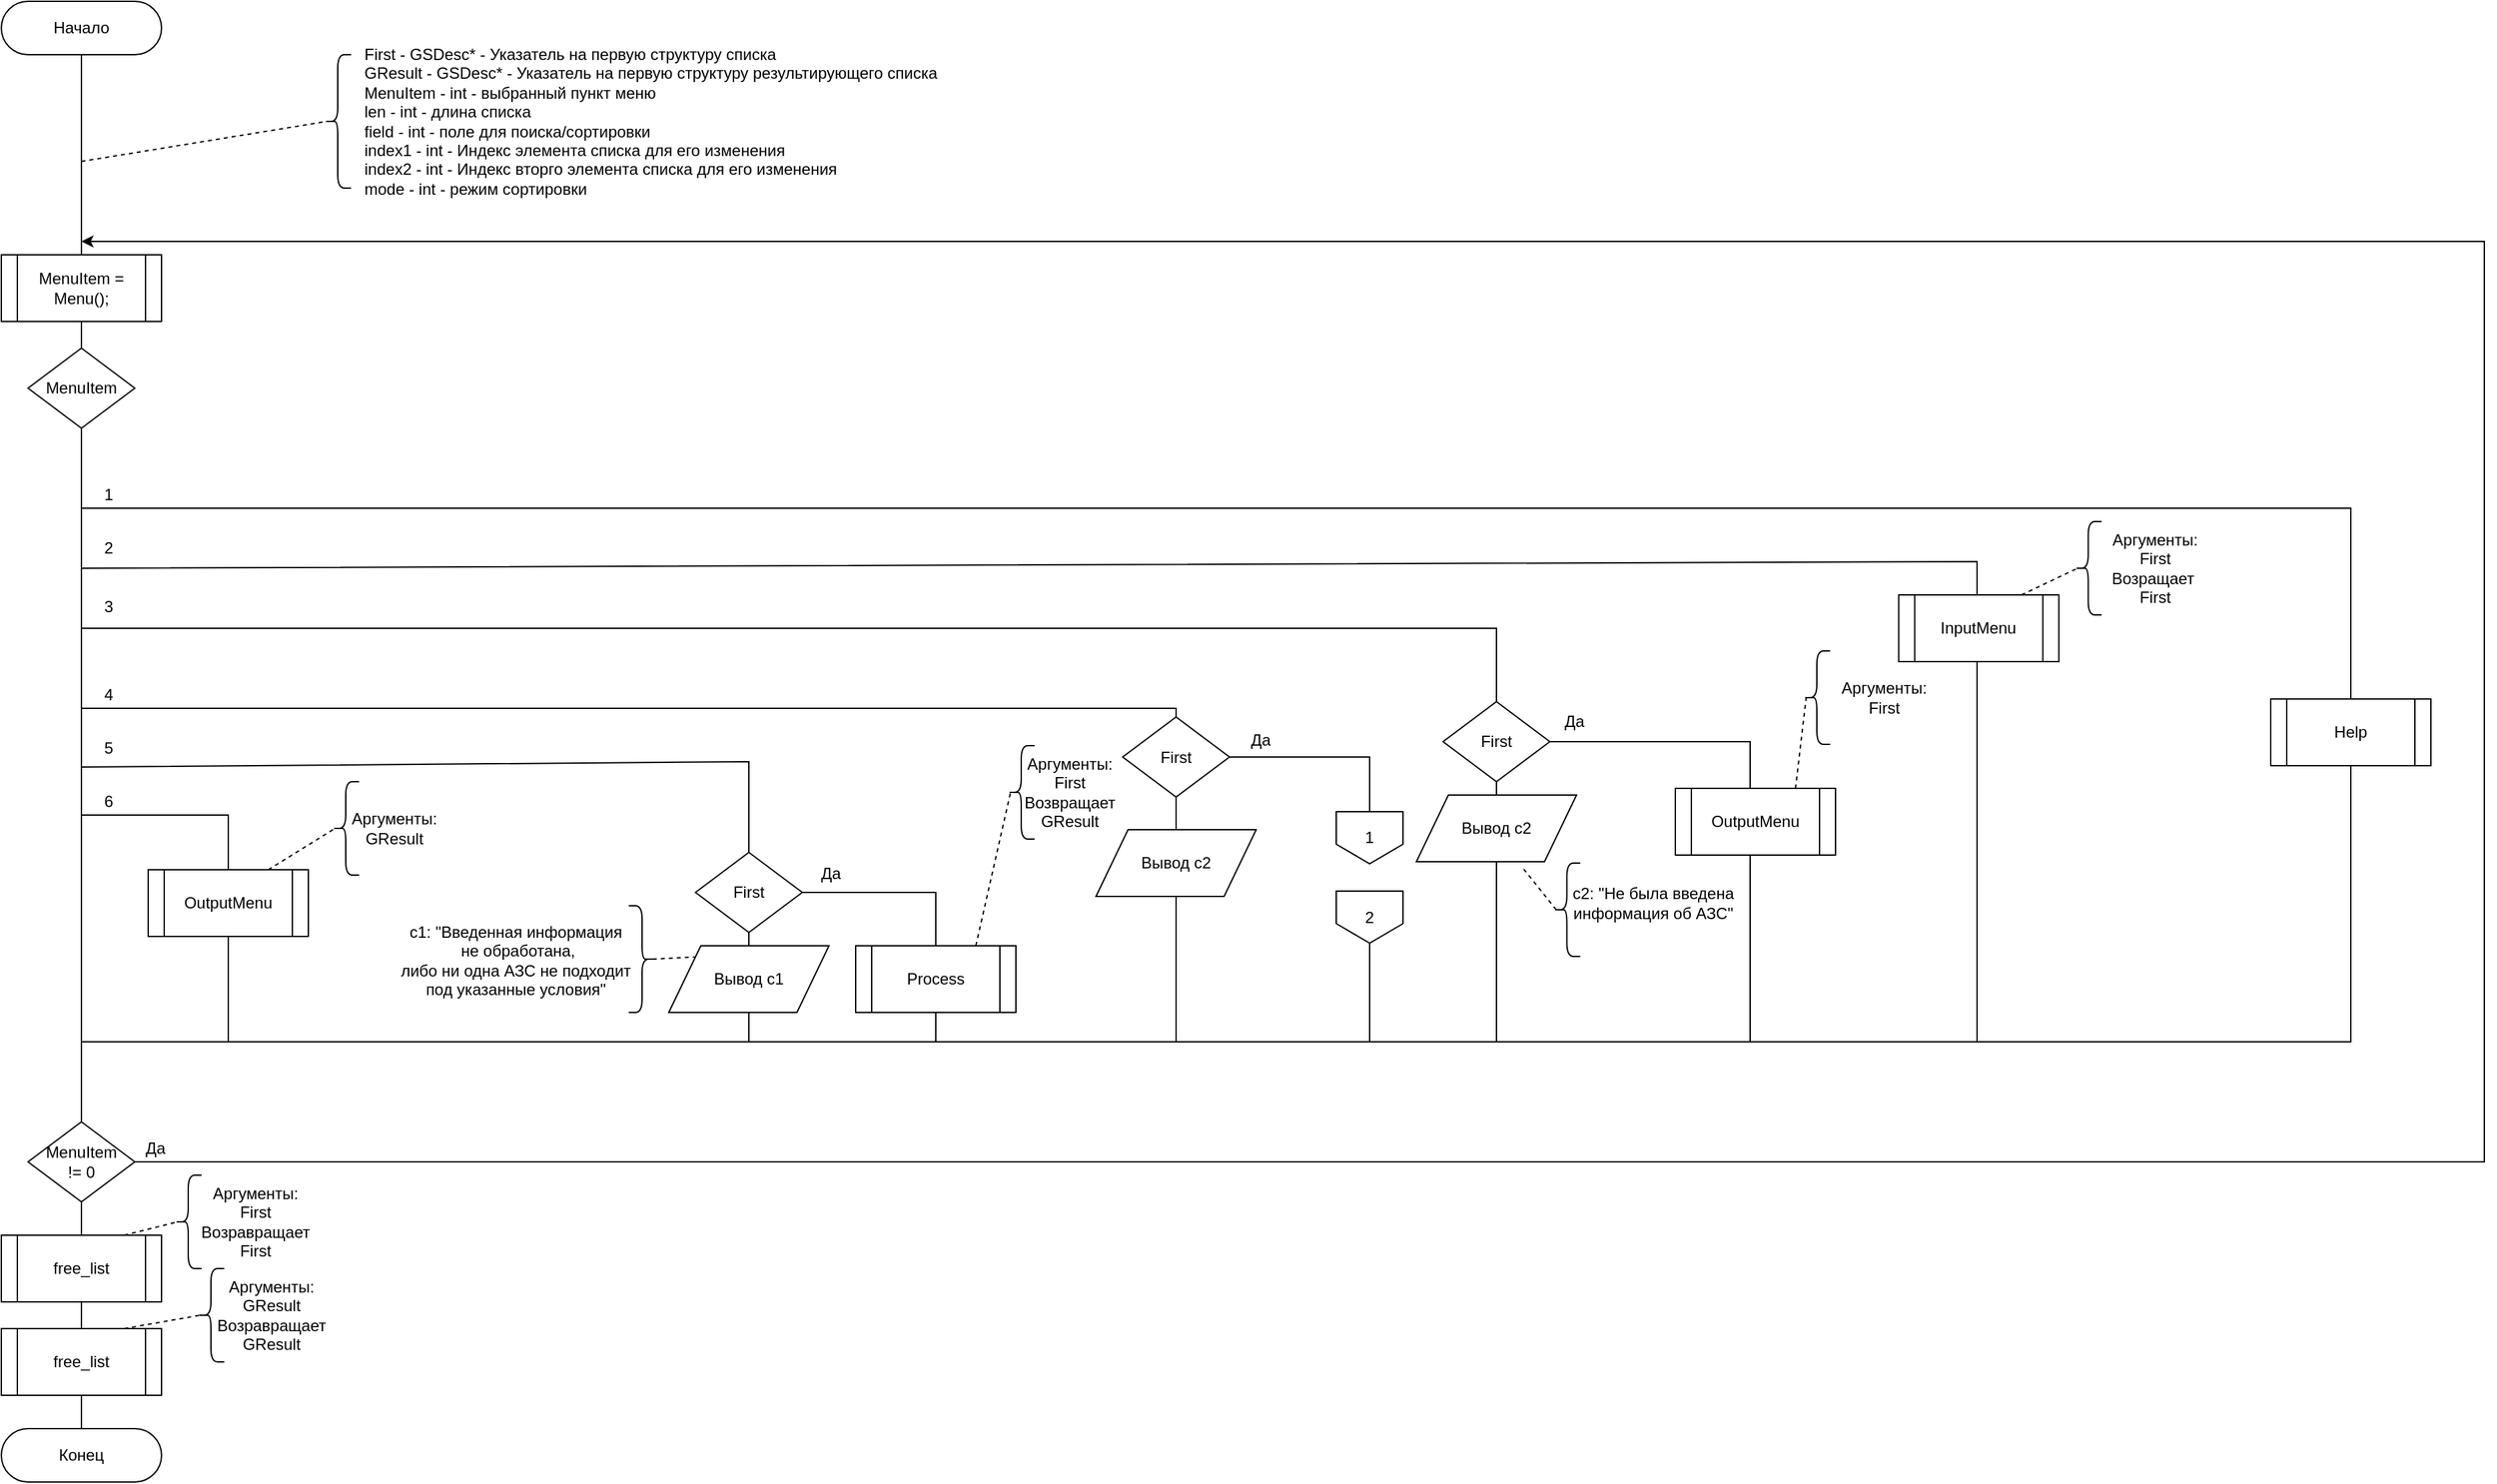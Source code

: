 <mxfile version="13.1.14" type="device" pages="7"><diagram id="quXu00VkruX6PRABl1ef" name="main"><mxGraphModel dx="2062" dy="1963" grid="1" gridSize="10" guides="1" tooltips="1" connect="1" arrows="1" fold="1" page="1" pageScale="1" pageWidth="827" pageHeight="1169" math="0" shadow="0"><root><mxCell id="0"/><mxCell id="1" parent="0"/><mxCell id="o-67eZg0qO_q5hBpKt1W-1" value="Начало" style="rounded=1;whiteSpace=wrap;html=1;arcSize=50;" parent="1" vertex="1"><mxGeometry x="80" y="-50" width="120" height="40" as="geometry"/></mxCell><mxCell id="o-67eZg0qO_q5hBpKt1W-2" value="" style="endArrow=none;html=1;entryX=0.5;entryY=1;entryDx=0;entryDy=0;exitX=0.5;exitY=0;exitDx=0;exitDy=0;" parent="1" source="o-67eZg0qO_q5hBpKt1W-47" target="o-67eZg0qO_q5hBpKt1W-1" edge="1"><mxGeometry width="50" height="50" relative="1" as="geometry"><mxPoint x="140" y="1150" as="sourcePoint"/><mxPoint x="70" y="60" as="targetPoint"/></mxGeometry></mxCell><mxCell id="o-67eZg0qO_q5hBpKt1W-3" value="MenuItem = Menu();" style="shape=process;whiteSpace=wrap;html=1;backgroundOutline=1;" parent="1" vertex="1"><mxGeometry x="80" y="140" width="120" height="50" as="geometry"/></mxCell><mxCell id="o-67eZg0qO_q5hBpKt1W-4" value="MenuItem" style="rhombus;whiteSpace=wrap;html=1;" parent="1" vertex="1"><mxGeometry x="100" y="210" width="80" height="60" as="geometry"/></mxCell><mxCell id="o-67eZg0qO_q5hBpKt1W-5" value="Help" style="shape=process;whiteSpace=wrap;html=1;backgroundOutline=1;" parent="1" vertex="1"><mxGeometry x="1780" y="473" width="120" height="50" as="geometry"/></mxCell><mxCell id="o-67eZg0qO_q5hBpKt1W-6" value="" style="endArrow=none;html=1;entryX=0.5;entryY=1;entryDx=0;entryDy=0;rounded=0;" parent="1" target="o-67eZg0qO_q5hBpKt1W-5" edge="1"><mxGeometry width="50" height="50" relative="1" as="geometry"><mxPoint x="1560" y="730" as="sourcePoint"/><mxPoint x="1951.6" y="137" as="targetPoint"/><Array as="points"><mxPoint x="1840" y="730"/></Array></mxGeometry></mxCell><mxCell id="o-67eZg0qO_q5hBpKt1W-7" value="1" style="text;html=1;align=center;verticalAlign=middle;resizable=0;points=[];autosize=1;" parent="1" vertex="1"><mxGeometry x="150" y="310" width="20" height="20" as="geometry"/></mxCell><mxCell id="o-67eZg0qO_q5hBpKt1W-9" value="" style="endArrow=none;html=1;entryX=0.5;entryY=0;entryDx=0;entryDy=0;rounded=0;" parent="1" target="o-67eZg0qO_q5hBpKt1W-5" edge="1"><mxGeometry width="50" height="50" relative="1" as="geometry"><mxPoint x="140" y="330" as="sourcePoint"/><mxPoint x="1511.6" y="487" as="targetPoint"/><Array as="points"><mxPoint x="1840" y="330"/></Array></mxGeometry></mxCell><mxCell id="o-67eZg0qO_q5hBpKt1W-10" value="" style="endArrow=none;html=1;strokeColor=#000000;rounded=0;" parent="1" edge="1"><mxGeometry width="50" height="50" relative="1" as="geometry"><mxPoint x="140" y="524" as="sourcePoint"/><mxPoint x="140" y="730" as="targetPoint"/><Array as="points"><mxPoint x="640" y="520"/><mxPoint x="640" y="730"/></Array></mxGeometry></mxCell><mxCell id="o-67eZg0qO_q5hBpKt1W-11" value="First" style="rhombus;whiteSpace=wrap;html=1;" parent="1" vertex="1"><mxGeometry x="600" y="588" width="80" height="60" as="geometry"/></mxCell><mxCell id="o-67eZg0qO_q5hBpKt1W-12" value="Вывод с1" style="shape=parallelogram;perimeter=parallelogramPerimeter;whiteSpace=wrap;html=1;" parent="1" vertex="1"><mxGeometry x="580" y="658" width="120" height="50" as="geometry"/></mxCell><mxCell id="o-67eZg0qO_q5hBpKt1W-13" value="" style="shape=curlyBracket;whiteSpace=wrap;html=1;rounded=1;" parent="1" vertex="1"><mxGeometry x="834" y="508" width="20" height="70" as="geometry"/></mxCell><mxCell id="o-67eZg0qO_q5hBpKt1W-14" value="Аргументы:&lt;br&gt;First&lt;br&gt;Возвращает&lt;br&gt;GResult" style="text;html=1;align=center;verticalAlign=middle;resizable=0;points=[];autosize=1;" parent="1" vertex="1"><mxGeometry x="840" y="513" width="80" height="60" as="geometry"/></mxCell><mxCell id="o-67eZg0qO_q5hBpKt1W-15" value="" style="endArrow=none;dashed=1;html=1;strokeColor=#000000;entryX=0.1;entryY=0.5;entryDx=0;entryDy=0;entryPerimeter=0;exitX=0.75;exitY=0;exitDx=0;exitDy=0;" parent="1" target="o-67eZg0qO_q5hBpKt1W-13" edge="1"><mxGeometry width="50" height="50" relative="1" as="geometry"><mxPoint x="810" y="658" as="sourcePoint"/><mxPoint x="780" y="558" as="targetPoint"/></mxGeometry></mxCell><mxCell id="o-67eZg0qO_q5hBpKt1W-16" value="5" style="text;html=1;align=center;verticalAlign=middle;resizable=0;points=[];autosize=1;" parent="1" vertex="1"><mxGeometry x="150" y="500" width="20" height="20" as="geometry"/></mxCell><mxCell id="o-67eZg0qO_q5hBpKt1W-17" value="" style="endArrow=none;html=1;strokeColor=#000000;rounded=0;" parent="1" edge="1"><mxGeometry width="50" height="50" relative="1" as="geometry"><mxPoint x="140" y="480" as="sourcePoint"/><mxPoint x="630" y="730" as="targetPoint"/><Array as="points"><mxPoint x="960" y="480"/><mxPoint x="960" y="730"/></Array></mxGeometry></mxCell><mxCell id="o-67eZg0qO_q5hBpKt1W-18" value="4" style="text;html=1;align=center;verticalAlign=middle;resizable=0;points=[];autosize=1;" parent="1" vertex="1"><mxGeometry x="150" y="460" width="20" height="20" as="geometry"/></mxCell><mxCell id="o-67eZg0qO_q5hBpKt1W-19" value="Да" style="text;html=1;align=center;verticalAlign=middle;resizable=0;points=[];autosize=1;" parent="1" vertex="1"><mxGeometry x="686" y="594" width="30" height="20" as="geometry"/></mxCell><mxCell id="o-67eZg0qO_q5hBpKt1W-20" value="Да" style="text;html=1;align=center;verticalAlign=middle;resizable=0;points=[];autosize=1;" parent="1" vertex="1"><mxGeometry x="1008" y="493.5" width="30" height="20" as="geometry"/></mxCell><mxCell id="o-67eZg0qO_q5hBpKt1W-21" value="" style="endArrow=none;html=1;strokeColor=#000000;rounded=0;" parent="1" edge="1"><mxGeometry width="50" height="50" relative="1" as="geometry"><mxPoint x="140" y="420" as="sourcePoint"/><mxPoint x="940" y="730" as="targetPoint"/><Array as="points"><mxPoint x="1200" y="420"/><mxPoint x="1200" y="730"/></Array></mxGeometry></mxCell><mxCell id="o-67eZg0qO_q5hBpKt1W-22" value="3" style="text;html=1;align=center;verticalAlign=middle;resizable=0;points=[];autosize=1;" parent="1" vertex="1"><mxGeometry x="150" y="394" width="20" height="20" as="geometry"/></mxCell><mxCell id="o-67eZg0qO_q5hBpKt1W-23" value="First" style="rhombus;whiteSpace=wrap;html=1;" parent="1" vertex="1"><mxGeometry x="1160" y="475" width="80" height="60" as="geometry"/></mxCell><mxCell id="o-67eZg0qO_q5hBpKt1W-24" value="Вывод с2" style="shape=parallelogram;perimeter=parallelogramPerimeter;whiteSpace=wrap;html=1;" parent="1" vertex="1"><mxGeometry x="1140" y="545" width="120" height="50" as="geometry"/></mxCell><mxCell id="o-67eZg0qO_q5hBpKt1W-25" value="" style="endArrow=none;html=1;strokeColor=#000000;exitX=1;exitY=0.5;exitDx=0;exitDy=0;rounded=0;" parent="1" source="o-67eZg0qO_q5hBpKt1W-23" edge="1"><mxGeometry width="50" height="50" relative="1" as="geometry"><mxPoint x="1350" y="475" as="sourcePoint"/><mxPoint x="1200" y="730" as="targetPoint"/><Array as="points"><mxPoint x="1390" y="505"/><mxPoint x="1390" y="730"/></Array></mxGeometry></mxCell><mxCell id="o-67eZg0qO_q5hBpKt1W-26" value="OutputMenu" style="shape=process;whiteSpace=wrap;html=1;backgroundOutline=1;" parent="1" vertex="1"><mxGeometry x="1334" y="540" width="120" height="50" as="geometry"/></mxCell><mxCell id="o-67eZg0qO_q5hBpKt1W-27" value="" style="shape=curlyBracket;whiteSpace=wrap;html=1;rounded=1;" parent="1" vertex="1"><mxGeometry x="1430" y="437" width="20" height="70" as="geometry"/></mxCell><mxCell id="o-67eZg0qO_q5hBpKt1W-28" value="Аргументы:&lt;br&gt;First" style="text;html=1;align=center;verticalAlign=middle;resizable=0;points=[];autosize=1;" parent="1" vertex="1"><mxGeometry x="1450" y="457" width="80" height="30" as="geometry"/></mxCell><mxCell id="o-67eZg0qO_q5hBpKt1W-29" value="" style="endArrow=none;dashed=1;html=1;strokeColor=#000000;entryX=0.1;entryY=0.5;entryDx=0;entryDy=0;entryPerimeter=0;exitX=0.75;exitY=0;exitDx=0;exitDy=0;" parent="1" source="o-67eZg0qO_q5hBpKt1W-26" target="o-67eZg0qO_q5hBpKt1W-27" edge="1"><mxGeometry width="50" height="50" relative="1" as="geometry"><mxPoint x="1344" y="490" as="sourcePoint"/><mxPoint x="1394" y="440" as="targetPoint"/></mxGeometry></mxCell><mxCell id="o-67eZg0qO_q5hBpKt1W-30" value="Да" style="text;html=1;align=center;verticalAlign=middle;resizable=0;points=[];autosize=1;" parent="1" vertex="1"><mxGeometry x="1242.75" y="480" width="30" height="20" as="geometry"/></mxCell><mxCell id="o-67eZg0qO_q5hBpKt1W-31" value="" style="endArrow=none;html=1;strokeColor=#000000;rounded=0;" parent="1" edge="1"><mxGeometry width="50" height="50" relative="1" as="geometry"><mxPoint x="140" y="375" as="sourcePoint"/><mxPoint x="1080" y="730" as="targetPoint"/><Array as="points"><mxPoint x="1560" y="370"/><mxPoint x="1560" y="730"/></Array></mxGeometry></mxCell><mxCell id="o-67eZg0qO_q5hBpKt1W-32" value="2" style="text;html=1;align=center;verticalAlign=middle;resizable=0;points=[];autosize=1;" parent="1" vertex="1"><mxGeometry x="150" y="350" width="20" height="20" as="geometry"/></mxCell><mxCell id="o-67eZg0qO_q5hBpKt1W-33" value="InputMenu" style="shape=process;whiteSpace=wrap;html=1;backgroundOutline=1;" parent="1" vertex="1"><mxGeometry x="1501.3" y="395" width="120" height="50" as="geometry"/></mxCell><mxCell id="o-67eZg0qO_q5hBpKt1W-34" value="" style="shape=curlyBracket;whiteSpace=wrap;html=1;rounded=1;" parent="1" vertex="1"><mxGeometry x="1633.3" y="340" width="20" height="70" as="geometry"/></mxCell><mxCell id="o-67eZg0qO_q5hBpKt1W-35" value="Аргументы:&lt;br&gt;First&lt;br&gt;Возращает&amp;nbsp;&lt;br&gt;First" style="text;html=1;align=center;verticalAlign=middle;resizable=0;points=[];autosize=1;" parent="1" vertex="1"><mxGeometry x="1653.3" y="345" width="80" height="60" as="geometry"/></mxCell><mxCell id="o-67eZg0qO_q5hBpKt1W-36" value="" style="endArrow=none;dashed=1;html=1;strokeColor=#000000;entryX=0.1;entryY=0.5;entryDx=0;entryDy=0;entryPerimeter=0;exitX=0.75;exitY=0;exitDx=0;exitDy=0;" parent="1" target="o-67eZg0qO_q5hBpKt1W-34" edge="1"><mxGeometry width="50" height="50" relative="1" as="geometry"><mxPoint x="1593.3" y="395" as="sourcePoint"/><mxPoint x="1563.3" y="205" as="targetPoint"/></mxGeometry></mxCell><mxCell id="o-67eZg0qO_q5hBpKt1W-37" style="edgeStyle=orthogonalEdgeStyle;rounded=0;orthogonalLoop=1;jettySize=auto;html=1;exitX=1;exitY=0.5;exitDx=0;exitDy=0;strokeColor=#000000;" parent="1" source="o-67eZg0qO_q5hBpKt1W-38" edge="1"><mxGeometry relative="1" as="geometry"><mxPoint x="140" y="130" as="targetPoint"/><Array as="points"><mxPoint x="1940" y="820"/><mxPoint x="1940" y="130"/></Array></mxGeometry></mxCell><mxCell id="o-67eZg0qO_q5hBpKt1W-38" value="MenuItem&lt;br&gt;!= 0" style="rhombus;whiteSpace=wrap;html=1;" parent="1" vertex="1"><mxGeometry x="100" y="790" width="80" height="60" as="geometry"/></mxCell><mxCell id="o-67eZg0qO_q5hBpKt1W-39" value="Да" style="text;html=1;align=center;verticalAlign=middle;resizable=0;points=[];autosize=1;" parent="1" vertex="1"><mxGeometry x="180" y="800" width="30" height="20" as="geometry"/></mxCell><mxCell id="o-67eZg0qO_q5hBpKt1W-40" value="free_list" style="shape=process;whiteSpace=wrap;html=1;backgroundOutline=1;" parent="1" vertex="1"><mxGeometry x="80" y="875" width="120" height="50" as="geometry"/></mxCell><mxCell id="o-67eZg0qO_q5hBpKt1W-41" value="" style="shape=curlyBracket;whiteSpace=wrap;html=1;rounded=1;" parent="1" vertex="1"><mxGeometry x="210" y="830" width="20" height="70" as="geometry"/></mxCell><mxCell id="o-67eZg0qO_q5hBpKt1W-42" value="Аргументы:&lt;br&gt;First&lt;br&gt;Возравращает&lt;br&gt;First" style="text;html=1;align=center;verticalAlign=middle;resizable=0;points=[];autosize=1;" parent="1" vertex="1"><mxGeometry x="220" y="835" width="100" height="60" as="geometry"/></mxCell><mxCell id="o-67eZg0qO_q5hBpKt1W-43" value="" style="endArrow=none;dashed=1;html=1;strokeColor=#000000;entryX=0.1;entryY=0.5;entryDx=0;entryDy=0;entryPerimeter=0;exitX=0.75;exitY=0;exitDx=0;exitDy=0;" parent="1" target="o-67eZg0qO_q5hBpKt1W-41" edge="1"><mxGeometry width="50" height="50" relative="1" as="geometry"><mxPoint x="172" y="875" as="sourcePoint"/><mxPoint x="142" y="685" as="targetPoint"/></mxGeometry></mxCell><mxCell id="o-67eZg0qO_q5hBpKt1W-44" value="free_list" style="shape=process;whiteSpace=wrap;html=1;backgroundOutline=1;" parent="1" vertex="1"><mxGeometry x="80" y="945" width="120" height="50" as="geometry"/></mxCell><mxCell id="o-67eZg0qO_q5hBpKt1W-45" value="" style="shape=curlyBracket;whiteSpace=wrap;html=1;rounded=1;" parent="1" vertex="1"><mxGeometry x="227" y="900" width="20" height="70" as="geometry"/></mxCell><mxCell id="o-67eZg0qO_q5hBpKt1W-46" value="" style="endArrow=none;dashed=1;html=1;strokeColor=#000000;entryX=0.1;entryY=0.5;entryDx=0;entryDy=0;entryPerimeter=0;exitX=0.75;exitY=0;exitDx=0;exitDy=0;" parent="1" target="o-67eZg0qO_q5hBpKt1W-45" edge="1"><mxGeometry width="50" height="50" relative="1" as="geometry"><mxPoint x="172" y="945" as="sourcePoint"/><mxPoint x="142" y="755" as="targetPoint"/></mxGeometry></mxCell><mxCell id="o-67eZg0qO_q5hBpKt1W-47" value="Конец" style="rounded=1;whiteSpace=wrap;html=1;arcSize=50;" parent="1" vertex="1"><mxGeometry x="80" y="1020" width="120" height="40" as="geometry"/></mxCell><mxCell id="o-67eZg0qO_q5hBpKt1W-48" value="" style="shape=curlyBracket;whiteSpace=wrap;html=1;rounded=1;direction=west;" parent="1" vertex="1"><mxGeometry x="550" y="628" width="20" height="80" as="geometry"/></mxCell><mxCell id="o-67eZg0qO_q5hBpKt1W-49" value="с1: &quot;Введенная информация&lt;br&gt;&amp;nbsp;не обработана, &lt;br&gt;либо ни одна АЗС не подходит &lt;br&gt;под указанные условия&quot;" style="text;html=1;align=center;verticalAlign=middle;resizable=0;points=[];autosize=1;" parent="1" vertex="1"><mxGeometry x="370" y="639" width="190" height="60" as="geometry"/></mxCell><mxCell id="o-67eZg0qO_q5hBpKt1W-50" value="" style="endArrow=none;dashed=1;html=1;strokeColor=#000000;entryX=0;entryY=0;entryDx=0;entryDy=0;exitX=0.1;exitY=0.5;exitDx=0;exitDy=0;exitPerimeter=0;" parent="1" source="o-67eZg0qO_q5hBpKt1W-48" target="o-67eZg0qO_q5hBpKt1W-12" edge="1"><mxGeometry width="50" height="50" relative="1" as="geometry"><mxPoint x="260" y="780" as="sourcePoint"/><mxPoint x="310" y="730" as="targetPoint"/></mxGeometry></mxCell><mxCell id="o-67eZg0qO_q5hBpKt1W-51" value="" style="shape=curlyBracket;whiteSpace=wrap;html=1;rounded=1;" parent="1" vertex="1"><mxGeometry x="1242.75" y="596" width="20" height="70" as="geometry"/></mxCell><mxCell id="o-67eZg0qO_q5hBpKt1W-52" value="с2: &quot;Не была введена&lt;br&gt;информация об АЗС&quot;" style="text;html=1;align=center;verticalAlign=middle;resizable=0;points=[];autosize=1;" parent="1" vertex="1"><mxGeometry x="1247.25" y="611" width="140" height="30" as="geometry"/></mxCell><mxCell id="o-67eZg0qO_q5hBpKt1W-53" value="" style="endArrow=none;dashed=1;html=1;strokeColor=#000000;exitX=0.1;exitY=0.5;exitDx=0;exitDy=0;exitPerimeter=0;" parent="1" source="o-67eZg0qO_q5hBpKt1W-51" edge="1"><mxGeometry width="50" height="50" relative="1" as="geometry"><mxPoint x="1160" y="760" as="sourcePoint"/><mxPoint x="1220" y="600" as="targetPoint"/></mxGeometry></mxCell><mxCell id="o-67eZg0qO_q5hBpKt1W-54" value="1" style="shape=offPageConnector;whiteSpace=wrap;html=1;" parent="1" vertex="1"><mxGeometry x="1080" y="557.5" width="50" height="39" as="geometry"/></mxCell><mxCell id="o-67eZg0qO_q5hBpKt1W-55" value="" style="endArrow=none;html=1;exitX=1;exitY=0.5;exitDx=0;exitDy=0;entryX=0.5;entryY=0;entryDx=0;entryDy=0;rounded=0;" parent="1" target="o-67eZg0qO_q5hBpKt1W-54" edge="1"><mxGeometry width="50" height="50" relative="1" as="geometry"><mxPoint x="1000" y="516.5" as="sourcePoint"/><mxPoint x="1140" y="466.5" as="targetPoint"/><Array as="points"><mxPoint x="1105" y="516.5"/></Array></mxGeometry></mxCell><mxCell id="o-67eZg0qO_q5hBpKt1W-56" value="2" style="shape=offPageConnector;whiteSpace=wrap;html=1;" parent="1" vertex="1"><mxGeometry x="1080" y="617" width="50" height="39" as="geometry"/></mxCell><mxCell id="o-67eZg0qO_q5hBpKt1W-57" value="Вывод с2" style="shape=parallelogram;perimeter=parallelogramPerimeter;whiteSpace=wrap;html=1;" parent="1" vertex="1"><mxGeometry x="900" y="571" width="120" height="50" as="geometry"/></mxCell><mxCell id="o-67eZg0qO_q5hBpKt1W-58" value="First" style="rhombus;whiteSpace=wrap;html=1;" parent="1" vertex="1"><mxGeometry x="920" y="486.5" width="80" height="60" as="geometry"/></mxCell><mxCell id="o-67eZg0qO_q5hBpKt1W-59" value="" style="endArrow=none;html=1;entryX=0.5;entryY=1;entryDx=0;entryDy=0;" parent="1" target="o-67eZg0qO_q5hBpKt1W-56" edge="1"><mxGeometry width="50" height="50" relative="1" as="geometry"><mxPoint x="1105" y="730" as="sourcePoint"/><mxPoint x="1060" y="770" as="targetPoint"/></mxGeometry></mxCell><mxCell id="o-67eZg0qO_q5hBpKt1W-60" value="" style="endArrow=none;html=1;exitX=1;exitY=0.5;exitDx=0;exitDy=0;rounded=0;" parent="1" source="o-67eZg0qO_q5hBpKt1W-11" edge="1"><mxGeometry width="50" height="50" relative="1" as="geometry"><mxPoint x="710" y="560" as="sourcePoint"/><mxPoint x="780" y="730" as="targetPoint"/><Array as="points"><mxPoint x="780" y="618"/></Array></mxGeometry></mxCell><mxCell id="o-67eZg0qO_q5hBpKt1W-61" value="Process" style="shape=process;whiteSpace=wrap;html=1;backgroundOutline=1;" parent="1" vertex="1"><mxGeometry x="720" y="658" width="120" height="50" as="geometry"/></mxCell><mxCell id="o-67eZg0qO_q5hBpKt1W-62" value="" style="endArrow=none;html=1;rounded=0;" parent="1" edge="1"><mxGeometry width="50" height="50" relative="1" as="geometry"><mxPoint x="140" y="560" as="sourcePoint"/><mxPoint x="250" y="730" as="targetPoint"/><Array as="points"><mxPoint x="250" y="560"/></Array></mxGeometry></mxCell><mxCell id="o-67eZg0qO_q5hBpKt1W-63" value="OutputMenu" style="shape=process;whiteSpace=wrap;html=1;backgroundOutline=1;" parent="1" vertex="1"><mxGeometry x="190" y="601" width="120" height="50" as="geometry"/></mxCell><mxCell id="o-67eZg0qO_q5hBpKt1W-64" value="" style="shape=curlyBracket;whiteSpace=wrap;html=1;rounded=1;" parent="1" vertex="1"><mxGeometry x="328" y="535" width="20" height="70" as="geometry"/></mxCell><mxCell id="o-67eZg0qO_q5hBpKt1W-65" value="Аргументы:&lt;br&gt;GResult" style="text;html=1;align=center;verticalAlign=middle;resizable=0;points=[];autosize=1;" parent="1" vertex="1"><mxGeometry x="334" y="555" width="80" height="30" as="geometry"/></mxCell><mxCell id="o-67eZg0qO_q5hBpKt1W-66" value="" style="endArrow=none;dashed=1;html=1;exitX=0.75;exitY=0;exitDx=0;exitDy=0;entryX=0.1;entryY=0.5;entryDx=0;entryDy=0;entryPerimeter=0;" parent="1" source="o-67eZg0qO_q5hBpKt1W-63" target="o-67eZg0qO_q5hBpKt1W-64" edge="1"><mxGeometry width="50" height="50" relative="1" as="geometry"><mxPoint x="480" y="610" as="sourcePoint"/><mxPoint x="530" y="560" as="targetPoint"/></mxGeometry></mxCell><mxCell id="o-67eZg0qO_q5hBpKt1W-67" value="Аргументы:&lt;br&gt;GResult&lt;br&gt;Возравращает&lt;br&gt;GResult" style="text;html=1;align=center;verticalAlign=middle;resizable=0;points=[];autosize=1;" parent="1" vertex="1"><mxGeometry x="232" y="905" width="100" height="60" as="geometry"/></mxCell><mxCell id="o-67eZg0qO_q5hBpKt1W-99" value="" style="shape=curlyBracket;whiteSpace=wrap;html=1;rounded=1;" parent="1" vertex="1"><mxGeometry x="322" y="-10" width="20" height="100" as="geometry"/></mxCell><mxCell id="o-67eZg0qO_q5hBpKt1W-100" value="" style="endArrow=none;dashed=1;html=1;entryX=0.1;entryY=0.5;entryDx=0;entryDy=0;entryPerimeter=0;" parent="1" target="o-67eZg0qO_q5hBpKt1W-99" edge="1"><mxGeometry width="50" height="50" relative="1" as="geometry"><mxPoint x="140" y="70" as="sourcePoint"/><mxPoint x="270" y="150" as="targetPoint"/></mxGeometry></mxCell><mxCell id="o-67eZg0qO_q5hBpKt1W-101" value="First - GSDesc* - Указатель на первую структуру списка&lt;br&gt;GResult - GSDesc* - Указатель на первую структуру результирующего списка&lt;br&gt;MenuItem - int - выбранный пункт меню&lt;br&gt;len - int - длина списка&lt;br&gt;field - int - поле для поиска/сортировки&lt;br&gt;index1 - int - Индекс элемента списка для его изменения&lt;br&gt;index2 - int - Индекс вторго элемента списка для его изменения&lt;br&gt;mode - int - режим сортировки" style="text;html=1;align=left;verticalAlign=middle;resizable=0;points=[];autosize=1;" parent="1" vertex="1"><mxGeometry x="350" y="-20" width="440" height="120" as="geometry"/></mxCell><mxCell id="9w7jzOqaPinePn9Zq_Vu-1" value="6" style="text;html=1;align=center;verticalAlign=middle;resizable=0;points=[];autosize=1;" vertex="1" parent="1"><mxGeometry x="150" y="540" width="20" height="20" as="geometry"/></mxCell></root></mxGraphModel></diagram><diagram id="YACSRQ6FhowP9yta4En6" name="ListActions"><mxGraphModel dx="2062" dy="-375" grid="1" gridSize="10" guides="1" tooltips="1" connect="1" arrows="1" fold="1" page="1" pageScale="1" pageWidth="827" pageHeight="1169" math="0" shadow="0"><root><mxCell id="8LsefbZoTMyn01vNbnxa-0"/><mxCell id="8LsefbZoTMyn01vNbnxa-1" parent="8LsefbZoTMyn01vNbnxa-0"/><mxCell id="8LsefbZoTMyn01vNbnxa-2" value="1" style="shape=offPageConnector;whiteSpace=wrap;html=1;" parent="8LsefbZoTMyn01vNbnxa-1" vertex="1"><mxGeometry x="97.5" y="1200" width="50" height="39" as="geometry"/></mxCell><mxCell id="8LsefbZoTMyn01vNbnxa-3" value="2" style="shape=offPageConnector;whiteSpace=wrap;html=1;" parent="8LsefbZoTMyn01vNbnxa-1" vertex="1"><mxGeometry x="97.5" y="2180" width="50" height="39" as="geometry"/></mxCell><mxCell id="8LsefbZoTMyn01vNbnxa-4" value="" style="endArrow=none;html=1;entryX=0.5;entryY=1;entryDx=0;entryDy=0;exitX=0.5;exitY=0;exitDx=0;exitDy=0;" parent="8LsefbZoTMyn01vNbnxa-1" source="8LsefbZoTMyn01vNbnxa-3" target="8LsefbZoTMyn01vNbnxa-2" edge="1"><mxGeometry width="50" height="50" relative="1" as="geometry"><mxPoint x="217.5" y="1420" as="sourcePoint"/><mxPoint x="267.5" y="1370" as="targetPoint"/></mxGeometry></mxCell><mxCell id="8LsefbZoTMyn01vNbnxa-5" style="edgeStyle=orthogonalEdgeStyle;rounded=0;orthogonalLoop=1;jettySize=auto;html=1;exitX=1;exitY=0.5;exitDx=0;exitDy=0;" parent="8LsefbZoTMyn01vNbnxa-1" source="8LsefbZoTMyn01vNbnxa-6" edge="1"><mxGeometry relative="1" as="geometry"><mxPoint x="125" y="1260" as="targetPoint"/><Array as="points"><mxPoint x="810" y="1960"/><mxPoint x="810" y="1260"/></Array></mxGeometry></mxCell><mxCell id="8LsefbZoTMyn01vNbnxa-6" value="MenuItem&lt;br&gt;!= 0" style="rhombus;whiteSpace=wrap;html=1;" parent="8LsefbZoTMyn01vNbnxa-1" vertex="1"><mxGeometry x="82.5" y="1930" width="80" height="60" as="geometry"/></mxCell><mxCell id="8LsefbZoTMyn01vNbnxa-7" value="&lt;span&gt;MenuItem = ListActions();&lt;/span&gt;" style="rounded=0;whiteSpace=wrap;html=1;" parent="8LsefbZoTMyn01vNbnxa-1" vertex="1"><mxGeometry x="62.5" y="1330" width="120" height="50" as="geometry"/></mxCell><mxCell id="8LsefbZoTMyn01vNbnxa-8" value="MenuItem" style="rhombus;whiteSpace=wrap;html=1;" parent="8LsefbZoTMyn01vNbnxa-1" vertex="1"><mxGeometry x="82.5" y="1390" width="80" height="60" as="geometry"/></mxCell><mxCell id="8LsefbZoTMyn01vNbnxa-9" value="" style="endArrow=none;html=1;rounded=0;" parent="8LsefbZoTMyn01vNbnxa-1" edge="1"><mxGeometry width="50" height="50" relative="1" as="geometry"><mxPoint x="123" y="1480" as="sourcePoint"/><mxPoint x="720" y="1960" as="targetPoint"/><Array as="points"><mxPoint x="720" y="1480"/></Array></mxGeometry></mxCell><mxCell id="8LsefbZoTMyn01vNbnxa-10" value="Вывод: &quot;Кол-во&lt;br&gt;элементов: %d&quot;&lt;br&gt;len" style="shape=parallelogram;perimeter=parallelogramPerimeter;whiteSpace=wrap;html=1;" parent="8LsefbZoTMyn01vNbnxa-1" vertex="1"><mxGeometry x="660" y="1560" width="120" height="50" as="geometry"/></mxCell><mxCell id="8LsefbZoTMyn01vNbnxa-11" value="1" style="text;html=1;align=center;verticalAlign=middle;resizable=0;points=[];autosize=1;" parent="8LsefbZoTMyn01vNbnxa-1" vertex="1"><mxGeometry x="130" y="1459" width="20" height="20" as="geometry"/></mxCell><mxCell id="8LsefbZoTMyn01vNbnxa-12" value="" style="endArrow=none;html=1;rounded=0;entryX=0.5;entryY=0;entryDx=0;entryDy=0;" parent="8LsefbZoTMyn01vNbnxa-1" target="pfiR6q385lOG0CdWUtsb-0" edge="1"><mxGeometry width="50" height="50" relative="1" as="geometry"><mxPoint x="123" y="1510" as="sourcePoint"/><mxPoint x="580" y="1580" as="targetPoint"/><Array as="points"><mxPoint x="585" y="1510"/></Array></mxGeometry></mxCell><mxCell id="8LsefbZoTMyn01vNbnxa-13" value="2" style="text;html=1;align=center;verticalAlign=middle;resizable=0;points=[];autosize=1;" parent="8LsefbZoTMyn01vNbnxa-1" vertex="1"><mxGeometry x="130" y="1490" width="20" height="20" as="geometry"/></mxCell><mxCell id="8LsefbZoTMyn01vNbnxa-15" value="len = ListLen(First);" style="rounded=0;whiteSpace=wrap;html=1;" parent="8LsefbZoTMyn01vNbnxa-1" vertex="1"><mxGeometry x="62.5" y="1270" width="120" height="50" as="geometry"/></mxCell><mxCell id="8LsefbZoTMyn01vNbnxa-17" value="" style="endArrow=none;html=1;rounded=0;entryX=0.5;entryY=0;entryDx=0;entryDy=0;" parent="8LsefbZoTMyn01vNbnxa-1" target="pfiR6q385lOG0CdWUtsb-1" edge="1"><mxGeometry width="50" height="50" relative="1" as="geometry"><mxPoint x="123" y="1550" as="sourcePoint"/><mxPoint x="480" y="1600" as="targetPoint"/><Array as="points"><mxPoint x="485" y="1550"/></Array></mxGeometry></mxCell><mxCell id="8LsefbZoTMyn01vNbnxa-22" value="" style="endArrow=none;html=1;rounded=0;entryX=0.5;entryY=0;entryDx=0;entryDy=0;" parent="8LsefbZoTMyn01vNbnxa-1" target="pfiR6q385lOG0CdWUtsb-2" edge="1"><mxGeometry width="50" height="50" relative="1" as="geometry"><mxPoint x="120.0" y="1630" as="sourcePoint"/><mxPoint x="380" y="1660" as="targetPoint"/><Array as="points"><mxPoint x="389" y="1630"/></Array></mxGeometry></mxCell><mxCell id="8LsefbZoTMyn01vNbnxa-24" value="" style="endArrow=none;html=1;rounded=0;entryX=0.5;entryY=0;entryDx=0;entryDy=0;" parent="8LsefbZoTMyn01vNbnxa-1" target="pfiR6q385lOG0CdWUtsb-3" edge="1"><mxGeometry width="50" height="50" relative="1" as="geometry"><mxPoint x="120.0" y="1690" as="sourcePoint"/><mxPoint x="280.0" y="1960" as="targetPoint"/><Array as="points"><mxPoint x="315" y="1690"/></Array></mxGeometry></mxCell><mxCell id="8LsefbZoTMyn01vNbnxa-29" value="Да" style="text;html=1;align=center;verticalAlign=middle;resizable=0;points=[];autosize=1;" parent="8LsefbZoTMyn01vNbnxa-1" vertex="1"><mxGeometry x="162.5" y="1934" width="30" height="20" as="geometry"/></mxCell><mxCell id="8LsefbZoTMyn01vNbnxa-30" value="3" style="text;html=1;align=center;verticalAlign=middle;resizable=0;points=[];autosize=1;" parent="8LsefbZoTMyn01vNbnxa-1" vertex="1"><mxGeometry x="130" y="1530" width="20" height="20" as="geometry"/></mxCell><mxCell id="8LsefbZoTMyn01vNbnxa-31" value="4" style="text;html=1;align=center;verticalAlign=middle;resizable=0;points=[];autosize=1;" parent="8LsefbZoTMyn01vNbnxa-1" vertex="1"><mxGeometry x="130" y="1610" width="20" height="20" as="geometry"/></mxCell><mxCell id="8LsefbZoTMyn01vNbnxa-32" value="5" style="text;html=1;align=center;verticalAlign=middle;resizable=0;points=[];autosize=1;" parent="8LsefbZoTMyn01vNbnxa-1" vertex="1"><mxGeometry x="130" y="1670" width="20" height="20" as="geometry"/></mxCell><mxCell id="pfiR6q385lOG0CdWUtsb-0" value="3" style="shape=offPageConnector;whiteSpace=wrap;html=1;" parent="8LsefbZoTMyn01vNbnxa-1" vertex="1"><mxGeometry x="560" y="1770" width="50" height="39" as="geometry"/></mxCell><mxCell id="pfiR6q385lOG0CdWUtsb-1" value="4" style="shape=offPageConnector;whiteSpace=wrap;html=1;" parent="8LsefbZoTMyn01vNbnxa-1" vertex="1"><mxGeometry x="460" y="1770" width="50" height="39" as="geometry"/></mxCell><mxCell id="pfiR6q385lOG0CdWUtsb-2" value="5" style="shape=offPageConnector;whiteSpace=wrap;html=1;" parent="8LsefbZoTMyn01vNbnxa-1" vertex="1"><mxGeometry x="363.5" y="1770" width="50" height="39" as="geometry"/></mxCell><mxCell id="pfiR6q385lOG0CdWUtsb-3" value="6" style="shape=offPageConnector;whiteSpace=wrap;html=1;" parent="8LsefbZoTMyn01vNbnxa-1" vertex="1"><mxGeometry x="290" y="1770" width="50" height="39" as="geometry"/></mxCell><mxCell id="pfiR6q385lOG0CdWUtsb-4" value="" style="endArrow=none;html=1;rounded=0;entryX=0.5;entryY=0;entryDx=0;entryDy=0;" parent="8LsefbZoTMyn01vNbnxa-1" target="pfiR6q385lOG0CdWUtsb-6" edge="1"><mxGeometry width="50" height="50" relative="1" as="geometry"><mxPoint x="120.0" y="1740" as="sourcePoint"/><mxPoint x="280.0" y="2010" as="targetPoint"/><Array as="points"><mxPoint x="245" y="1740"/></Array></mxGeometry></mxCell><mxCell id="pfiR6q385lOG0CdWUtsb-5" value="6" style="text;html=1;align=center;verticalAlign=middle;resizable=0;points=[];autosize=1;" parent="8LsefbZoTMyn01vNbnxa-1" vertex="1"><mxGeometry x="130" y="1720" width="20" height="20" as="geometry"/></mxCell><mxCell id="pfiR6q385lOG0CdWUtsb-6" value="7" style="shape=offPageConnector;whiteSpace=wrap;html=1;" parent="8LsefbZoTMyn01vNbnxa-1" vertex="1"><mxGeometry x="220" y="1770" width="50" height="39" as="geometry"/></mxCell><mxCell id="pfiR6q385lOG0CdWUtsb-9" value="8" style="shape=offPageConnector;whiteSpace=wrap;html=1;" parent="8LsefbZoTMyn01vNbnxa-1" vertex="1"><mxGeometry x="300" y="1830" width="50" height="39" as="geometry"/></mxCell><mxCell id="pfiR6q385lOG0CdWUtsb-10" value="" style="endArrow=none;html=1;entryX=0.5;entryY=1;entryDx=0;entryDy=0;rounded=0;" parent="8LsefbZoTMyn01vNbnxa-1" target="pfiR6q385lOG0CdWUtsb-9" edge="1"><mxGeometry width="50" height="50" relative="1" as="geometry"><mxPoint x="120" y="1910" as="sourcePoint"/><mxPoint x="240" y="1830" as="targetPoint"/><Array as="points"><mxPoint x="325" y="1910"/></Array></mxGeometry></mxCell><mxCell id="hPTbgfPRY3MlCTRgEg2G-0" value="MenuItem&lt;br&gt;== 0" style="rhombus;whiteSpace=wrap;html=1;" vertex="1" parent="8LsefbZoTMyn01vNbnxa-1"><mxGeometry x="82.5" y="2000" width="80" height="60" as="geometry"/></mxCell><mxCell id="hPTbgfPRY3MlCTRgEg2G-2" value="" style="endArrow=none;html=1;entryX=1;entryY=0.5;entryDx=0;entryDy=0;rounded=0;" edge="1" parent="8LsefbZoTMyn01vNbnxa-1" target="hPTbgfPRY3MlCTRgEg2G-0"><mxGeometry width="50" height="50" relative="1" as="geometry"><mxPoint x="120" y="2150" as="sourcePoint"/><mxPoint x="380" y="2070" as="targetPoint"/><Array as="points"><mxPoint x="220" y="2150"/><mxPoint x="220" y="2030"/></Array></mxGeometry></mxCell><mxCell id="hPTbgfPRY3MlCTRgEg2G-3" value="MenuItem = 1284" style="rounded=0;whiteSpace=wrap;html=1;" vertex="1" parent="8LsefbZoTMyn01vNbnxa-1"><mxGeometry x="162.5" y="2070" width="120" height="50" as="geometry"/></mxCell><mxCell id="hPTbgfPRY3MlCTRgEg2G-4" value="Да" style="text;html=1;align=center;verticalAlign=middle;resizable=0;points=[];autosize=1;" vertex="1" parent="8LsefbZoTMyn01vNbnxa-1"><mxGeometry x="162.5" y="2007" width="30" height="20" as="geometry"/></mxCell></root></mxGraphModel></diagram><diagram id="dBOzK-ul2-XuiV4Qaq2f" name="DeleteItem"><mxGraphModel dx="2062" dy="-375" grid="1" gridSize="10" guides="1" tooltips="1" connect="1" arrows="1" fold="1" page="1" pageScale="1" pageWidth="827" pageHeight="1169" math="0" shadow="0"><root><mxCell id="2Ux4Clyvvsa9zg-anPyN-0"/><mxCell id="2Ux4Clyvvsa9zg-anPyN-1" parent="2Ux4Clyvvsa9zg-anPyN-0"/><mxCell id="gJCaFzO_eQfOHBwKh9jM-0" value="3" style="shape=offPageConnector;whiteSpace=wrap;html=1;" parent="2Ux4Clyvvsa9zg-anPyN-1" vertex="1"><mxGeometry x="184.5" y="1200" width="50" height="39" as="geometry"/></mxCell><mxCell id="gJCaFzO_eQfOHBwKh9jM-1" value="8" style="shape=offPageConnector;whiteSpace=wrap;html=1;" parent="2Ux4Clyvvsa9zg-anPyN-1" vertex="1"><mxGeometry x="185" y="1790" width="50" height="39" as="geometry"/></mxCell><mxCell id="gJCaFzO_eQfOHBwKh9jM-2" value="" style="endArrow=none;html=1;entryX=0.5;entryY=1;entryDx=0;entryDy=0;exitX=0.5;exitY=0;exitDx=0;exitDy=0;" parent="2Ux4Clyvvsa9zg-anPyN-1" source="gJCaFzO_eQfOHBwKh9jM-1" target="gJCaFzO_eQfOHBwKh9jM-0" edge="1"><mxGeometry width="50" height="50" relative="1" as="geometry"><mxPoint x="304.5" y="1420" as="sourcePoint"/><mxPoint x="354.5" y="1370" as="targetPoint"/></mxGeometry></mxCell><mxCell id="ImvJIWSJkdYzT0oktzfx-1" value="Вывод с3" style="shape=parallelogram;perimeter=parallelogramPerimeter;whiteSpace=wrap;html=1;" parent="2Ux4Clyvvsa9zg-anPyN-1" vertex="1"><mxGeometry x="149.5" y="1280" width="120" height="60" as="geometry"/></mxCell><mxCell id="BEa6pP19G-btr6_-0J6h-0" value="" style="shape=curlyBracket;whiteSpace=wrap;html=1;rounded=1;" parent="2Ux4Clyvvsa9zg-anPyN-1" vertex="1"><mxGeometry x="292.25" y="1230" width="20" height="70" as="geometry"/></mxCell><mxCell id="BEa6pP19G-btr6_-0J6h-1" value="с3: &quot;Введите номер элемента, &lt;br&gt;который хотите удалить(всего %d элементов)&quot; ,len" style="text;html=1;align=left;verticalAlign=middle;resizable=0;points=[];autosize=1;" parent="2Ux4Clyvvsa9zg-anPyN-1" vertex="1"><mxGeometry x="307" y="1250" width="300" height="30" as="geometry"/></mxCell><mxCell id="BEa6pP19G-btr6_-0J6h-2" value="" style="endArrow=none;dashed=1;html=1;strokeColor=#000000;exitX=0.1;exitY=0.5;exitDx=0;exitDy=0;exitPerimeter=0;entryX=0.75;entryY=0;entryDx=0;entryDy=0;" parent="2Ux4Clyvvsa9zg-anPyN-1" source="BEa6pP19G-btr6_-0J6h-0" target="ImvJIWSJkdYzT0oktzfx-1" edge="1"><mxGeometry width="50" height="50" relative="1" as="geometry"><mxPoint x="209.5" y="1394" as="sourcePoint"/><mxPoint x="269.5" y="1234" as="targetPoint"/></mxGeometry></mxCell><mxCell id="BEa6pP19G-btr6_-0J6h-3" value="Ввод index1" style="shape=parallelogram;perimeter=parallelogramPerimeter;whiteSpace=wrap;html=1;" parent="2Ux4Clyvvsa9zg-anPyN-1" vertex="1"><mxGeometry x="150" y="1370" width="120" height="60" as="geometry"/></mxCell><mxCell id="BEa6pP19G-btr6_-0J6h-4" value="Условие1" style="rhombus;whiteSpace=wrap;html=1;" parent="2Ux4Clyvvsa9zg-anPyN-1" vertex="1"><mxGeometry x="170" y="1440" width="80" height="60" as="geometry"/></mxCell><mxCell id="BEa6pP19G-btr6_-0J6h-5" value="" style="shape=curlyBracket;whiteSpace=wrap;html=1;rounded=1;direction=west;" parent="2Ux4Clyvvsa9zg-anPyN-1" vertex="1"><mxGeometry x="130" y="1420" width="20" height="70" as="geometry"/></mxCell><mxCell id="BEa6pP19G-btr6_-0J6h-6" value="Условие1: index1 &amp;lt; 1&lt;br&gt;ИЛИ&lt;br&gt;index1 &amp;gt; len" style="text;html=1;align=right;verticalAlign=middle;resizable=0;points=[];autosize=1;" parent="2Ux4Clyvvsa9zg-anPyN-1" vertex="1"><mxGeometry y="1430" width="130" height="50" as="geometry"/></mxCell><mxCell id="BEa6pP19G-btr6_-0J6h-7" value="" style="endArrow=none;dashed=1;html=1;strokeColor=#000000;exitX=0.1;exitY=0.5;exitDx=0;exitDy=0;exitPerimeter=0;entryX=0;entryY=0;entryDx=0;entryDy=0;" parent="2Ux4Clyvvsa9zg-anPyN-1" source="BEa6pP19G-btr6_-0J6h-5" target="BEa6pP19G-btr6_-0J6h-4" edge="1"><mxGeometry width="50" height="50" relative="1" as="geometry"><mxPoint x="-247.5" y="1584" as="sourcePoint"/><mxPoint x="-217.5" y="1470" as="targetPoint"/></mxGeometry></mxCell><mxCell id="BEa6pP19G-btr6_-0J6h-9" value="" style="endArrow=none;html=1;exitX=1;exitY=0.5;exitDx=0;exitDy=0;rounded=0;" parent="2Ux4Clyvvsa9zg-anPyN-1" source="BEa6pP19G-btr6_-0J6h-4" edge="1"><mxGeometry width="50" height="50" relative="1" as="geometry"><mxPoint x="387" y="1500" as="sourcePoint"/><mxPoint x="210" y="1580" as="targetPoint"/><Array as="points"><mxPoint x="327" y="1470"/><mxPoint x="327" y="1580"/></Array></mxGeometry></mxCell><mxCell id="BEa6pP19G-btr6_-0J6h-10" value="Вывод:&lt;br&gt;&quot;Нет элемента&lt;br&gt;под таким&lt;br&gt;номером&quot;" style="shape=parallelogram;perimeter=parallelogramPerimeter;whiteSpace=wrap;html=1;" parent="2Ux4Clyvvsa9zg-anPyN-1" vertex="1"><mxGeometry x="270" y="1490" width="120" height="60" as="geometry"/></mxCell><mxCell id="BEa6pP19G-btr6_-0J6h-11" value="Да" style="text;html=1;align=center;verticalAlign=middle;resizable=0;points=[];autosize=1;" parent="2Ux4Clyvvsa9zg-anPyN-1" vertex="1"><mxGeometry x="250" y="1450" width="30" height="20" as="geometry"/></mxCell><mxCell id="BEa6pP19G-btr6_-0J6h-13" style="edgeStyle=orthogonalEdgeStyle;rounded=0;orthogonalLoop=1;jettySize=auto;html=1;exitX=1;exitY=0.5;exitDx=0;exitDy=0;" parent="2Ux4Clyvvsa9zg-anPyN-1" source="BEa6pP19G-btr6_-0J6h-12" edge="1"><mxGeometry relative="1" as="geometry"><mxPoint x="210" y="1350" as="targetPoint"/><Array as="points"><mxPoint x="417" y="1630"/><mxPoint x="417" y="1350"/></Array></mxGeometry></mxCell><mxCell id="BEa6pP19G-btr6_-0J6h-12" value="Условие1" style="rhombus;whiteSpace=wrap;html=1;" parent="2Ux4Clyvvsa9zg-anPyN-1" vertex="1"><mxGeometry x="170" y="1600" width="80" height="60" as="geometry"/></mxCell><mxCell id="BEa6pP19G-btr6_-0J6h-14" value="Да" style="text;html=1;align=center;verticalAlign=middle;resizable=0;points=[];autosize=1;" parent="2Ux4Clyvvsa9zg-anPyN-1" vertex="1"><mxGeometry x="250" y="1610" width="30" height="20" as="geometry"/></mxCell><mxCell id="BEa6pP19G-btr6_-0J6h-15" value="DeleteItem" style="shape=process;whiteSpace=wrap;html=1;backgroundOutline=1;align=center;" parent="2Ux4Clyvvsa9zg-anPyN-1" vertex="1"><mxGeometry x="150" y="1680" width="120" height="60" as="geometry"/></mxCell><mxCell id="BEa6pP19G-btr6_-0J6h-16" value="" style="shape=curlyBracket;whiteSpace=wrap;html=1;rounded=1;" parent="2Ux4Clyvvsa9zg-anPyN-1" vertex="1"><mxGeometry x="322.75" y="1650" width="20" height="70" as="geometry"/></mxCell><mxCell id="BEa6pP19G-btr6_-0J6h-17" value="Параметры: First, index1&lt;br&gt;Возвращает: First" style="text;html=1;align=left;verticalAlign=middle;resizable=0;points=[];autosize=1;" parent="2Ux4Clyvvsa9zg-anPyN-1" vertex="1"><mxGeometry x="337.5" y="1670" width="150" height="30" as="geometry"/></mxCell><mxCell id="BEa6pP19G-btr6_-0J6h-18" value="" style="endArrow=none;dashed=1;html=1;strokeColor=#000000;exitX=0.1;exitY=0.5;exitDx=0;exitDy=0;exitPerimeter=0;entryX=0.75;entryY=0;entryDx=0;entryDy=0;" parent="2Ux4Clyvvsa9zg-anPyN-1" source="BEa6pP19G-btr6_-0J6h-16" edge="1"><mxGeometry width="50" height="50" relative="1" as="geometry"><mxPoint x="240" y="1814" as="sourcePoint"/><mxPoint x="270" y="1700" as="targetPoint"/></mxGeometry></mxCell></root></mxGraphModel></diagram><diagram id="FvlpdJPQPTLFx0ULfULS" name="Swap"><mxGraphModel dx="817" dy="-434" grid="1" gridSize="10" guides="1" tooltips="1" connect="1" arrows="1" fold="1" page="1" pageScale="1" pageWidth="827" pageHeight="1169" math="0" shadow="0"><root><mxCell id="F_RE7YzNby10GjgfVnN8-0"/><mxCell id="F_RE7YzNby10GjgfVnN8-1" parent="F_RE7YzNby10GjgfVnN8-0"/><mxCell id="F_RE7YzNby10GjgfVnN8-2" value="4" style="shape=offPageConnector;whiteSpace=wrap;html=1;" vertex="1" parent="F_RE7YzNby10GjgfVnN8-1"><mxGeometry x="244.5" y="1200" width="50" height="39" as="geometry"/></mxCell><mxCell id="F_RE7YzNby10GjgfVnN8-3" value="8" style="shape=offPageConnector;whiteSpace=wrap;html=1;" vertex="1" parent="F_RE7YzNby10GjgfVnN8-1"><mxGeometry x="245" y="1790" width="50" height="39" as="geometry"/></mxCell><mxCell id="F_RE7YzNby10GjgfVnN8-4" value="" style="endArrow=none;html=1;entryX=0.5;entryY=1;entryDx=0;entryDy=0;exitX=0.5;exitY=0;exitDx=0;exitDy=0;" edge="1" parent="F_RE7YzNby10GjgfVnN8-1" source="F_RE7YzNby10GjgfVnN8-3" target="F_RE7YzNby10GjgfVnN8-2"><mxGeometry width="50" height="50" relative="1" as="geometry"><mxPoint x="364.5" y="1420" as="sourcePoint"/><mxPoint x="414.5" y="1370" as="targetPoint"/></mxGeometry></mxCell><mxCell id="F_RE7YzNby10GjgfVnN8-5" value="Вывод с4" style="shape=parallelogram;perimeter=parallelogramPerimeter;whiteSpace=wrap;html=1;" vertex="1" parent="F_RE7YzNby10GjgfVnN8-1"><mxGeometry x="204.25" y="1280" width="130.5" height="60" as="geometry"/></mxCell><mxCell id="F_RE7YzNby10GjgfVnN8-6" value="" style="shape=curlyBracket;whiteSpace=wrap;html=1;rounded=1;" vertex="1" parent="F_RE7YzNby10GjgfVnN8-1"><mxGeometry x="352.25" y="1230" width="20" height="70" as="geometry"/></mxCell><mxCell id="F_RE7YzNby10GjgfVnN8-7" value="с4: &quot;Введите два номера элементов для перестановки&lt;br&gt;(от 1 до %d)&quot; ,len" style="text;html=1;align=left;verticalAlign=middle;resizable=0;points=[];autosize=1;" vertex="1" parent="F_RE7YzNby10GjgfVnN8-1"><mxGeometry x="367" y="1250" width="320" height="30" as="geometry"/></mxCell><mxCell id="F_RE7YzNby10GjgfVnN8-8" value="" style="endArrow=none;dashed=1;html=1;strokeColor=#000000;exitX=0.1;exitY=0.5;exitDx=0;exitDy=0;exitPerimeter=0;entryX=0.75;entryY=0;entryDx=0;entryDy=0;" edge="1" parent="F_RE7YzNby10GjgfVnN8-1" source="F_RE7YzNby10GjgfVnN8-6" target="F_RE7YzNby10GjgfVnN8-5"><mxGeometry width="50" height="50" relative="1" as="geometry"><mxPoint x="269.5" y="1394" as="sourcePoint"/><mxPoint x="329.5" y="1234" as="targetPoint"/></mxGeometry></mxCell><mxCell id="F_RE7YzNby10GjgfVnN8-9" value="Ввод index1, &lt;br&gt;index2" style="shape=parallelogram;perimeter=parallelogramPerimeter;whiteSpace=wrap;html=1;" vertex="1" parent="F_RE7YzNby10GjgfVnN8-1"><mxGeometry x="205" y="1370" width="130" height="60" as="geometry"/></mxCell><mxCell id="F_RE7YzNby10GjgfVnN8-10" value="Условие2" style="rhombus;whiteSpace=wrap;html=1;" vertex="1" parent="F_RE7YzNby10GjgfVnN8-1"><mxGeometry x="230" y="1440" width="80" height="60" as="geometry"/></mxCell><mxCell id="F_RE7YzNby10GjgfVnN8-11" value="" style="shape=curlyBracket;whiteSpace=wrap;html=1;rounded=1;direction=west;" vertex="1" parent="F_RE7YzNby10GjgfVnN8-1"><mxGeometry x="190" y="1420" width="20" height="70" as="geometry"/></mxCell><mxCell id="F_RE7YzNby10GjgfVnN8-12" value="Условие2:&lt;br&gt;index1 &amp;lt; 1 ИЛИ index1 &amp;gt; len&lt;br&gt;index2 &amp;lt; 1&amp;nbsp;ИЛИ&amp;nbsp;index2 &amp;gt; len" style="text;html=1;align=right;verticalAlign=middle;resizable=0;points=[];autosize=1;" vertex="1" parent="F_RE7YzNby10GjgfVnN8-1"><mxGeometry x="20" y="1430" width="170" height="50" as="geometry"/></mxCell><mxCell id="F_RE7YzNby10GjgfVnN8-13" value="" style="endArrow=none;dashed=1;html=1;strokeColor=#000000;exitX=0.1;exitY=0.5;exitDx=0;exitDy=0;exitPerimeter=0;entryX=0;entryY=0;entryDx=0;entryDy=0;" edge="1" parent="F_RE7YzNby10GjgfVnN8-1" source="F_RE7YzNby10GjgfVnN8-11" target="F_RE7YzNby10GjgfVnN8-10"><mxGeometry width="50" height="50" relative="1" as="geometry"><mxPoint x="-187.5" y="1584" as="sourcePoint"/><mxPoint x="-157.5" y="1470" as="targetPoint"/></mxGeometry></mxCell><mxCell id="F_RE7YzNby10GjgfVnN8-14" value="" style="endArrow=none;html=1;exitX=1;exitY=0.5;exitDx=0;exitDy=0;rounded=0;" edge="1" parent="F_RE7YzNby10GjgfVnN8-1" source="F_RE7YzNby10GjgfVnN8-10"><mxGeometry width="50" height="50" relative="1" as="geometry"><mxPoint x="447" y="1500" as="sourcePoint"/><mxPoint x="270" y="1580" as="targetPoint"/><Array as="points"><mxPoint x="387" y="1470"/><mxPoint x="387" y="1580"/></Array></mxGeometry></mxCell><mxCell id="F_RE7YzNby10GjgfVnN8-15" value="Вывод:&lt;br&gt;&quot;Введенные номера&lt;br&gt;должны быть&lt;br&gt;от 1 до %d&quot;, len" style="shape=parallelogram;perimeter=parallelogramPerimeter;whiteSpace=wrap;html=1;" vertex="1" parent="F_RE7YzNby10GjgfVnN8-1"><mxGeometry x="330" y="1490" width="130" height="60" as="geometry"/></mxCell><mxCell id="F_RE7YzNby10GjgfVnN8-16" value="Да" style="text;html=1;align=center;verticalAlign=middle;resizable=0;points=[];autosize=1;" vertex="1" parent="F_RE7YzNby10GjgfVnN8-1"><mxGeometry x="310" y="1450" width="30" height="20" as="geometry"/></mxCell><mxCell id="F_RE7YzNby10GjgfVnN8-17" style="edgeStyle=orthogonalEdgeStyle;rounded=0;orthogonalLoop=1;jettySize=auto;html=1;exitX=1;exitY=0.5;exitDx=0;exitDy=0;" edge="1" parent="F_RE7YzNby10GjgfVnN8-1" source="F_RE7YzNby10GjgfVnN8-18"><mxGeometry relative="1" as="geometry"><mxPoint x="270" y="1350" as="targetPoint"/><Array as="points"><mxPoint x="477" y="1630"/><mxPoint x="477" y="1350"/></Array></mxGeometry></mxCell><mxCell id="F_RE7YzNby10GjgfVnN8-18" value="Условие2" style="rhombus;whiteSpace=wrap;html=1;" vertex="1" parent="F_RE7YzNby10GjgfVnN8-1"><mxGeometry x="230" y="1600" width="80" height="60" as="geometry"/></mxCell><mxCell id="F_RE7YzNby10GjgfVnN8-19" value="Да" style="text;html=1;align=center;verticalAlign=middle;resizable=0;points=[];autosize=1;" vertex="1" parent="F_RE7YzNby10GjgfVnN8-1"><mxGeometry x="310" y="1610" width="30" height="20" as="geometry"/></mxCell><mxCell id="F_RE7YzNby10GjgfVnN8-20" value="Swap" style="shape=process;whiteSpace=wrap;html=1;backgroundOutline=1;align=center;" vertex="1" parent="F_RE7YzNby10GjgfVnN8-1"><mxGeometry x="210" y="1680" width="120" height="60" as="geometry"/></mxCell><mxCell id="F_RE7YzNby10GjgfVnN8-21" value="" style="shape=curlyBracket;whiteSpace=wrap;html=1;rounded=1;" vertex="1" parent="F_RE7YzNby10GjgfVnN8-1"><mxGeometry x="382.75" y="1650" width="20" height="70" as="geometry"/></mxCell><mxCell id="F_RE7YzNby10GjgfVnN8-22" value="Параметры: First, index1, index2" style="text;html=1;align=left;verticalAlign=middle;resizable=0;points=[];autosize=1;" vertex="1" parent="F_RE7YzNby10GjgfVnN8-1"><mxGeometry x="397.5" y="1675" width="190" height="20" as="geometry"/></mxCell><mxCell id="F_RE7YzNby10GjgfVnN8-23" value="" style="endArrow=none;dashed=1;html=1;strokeColor=#000000;exitX=0.1;exitY=0.5;exitDx=0;exitDy=0;exitPerimeter=0;entryX=0.75;entryY=0;entryDx=0;entryDy=0;" edge="1" parent="F_RE7YzNby10GjgfVnN8-1" source="F_RE7YzNby10GjgfVnN8-21"><mxGeometry width="50" height="50" relative="1" as="geometry"><mxPoint x="300" y="1814" as="sourcePoint"/><mxPoint x="330" y="1700" as="targetPoint"/></mxGeometry></mxCell></root></mxGraphModel></diagram><diagram id="DHdtvRT9R0-ct82bctFU" name="Sort"><mxGraphModel dx="817" dy="-434" grid="1" gridSize="10" guides="1" tooltips="1" connect="1" arrows="1" fold="1" page="1" pageScale="1" pageWidth="827" pageHeight="1169" math="0" shadow="0"><root><mxCell id="ag75K5-CjZKU3D22ibPh-0"/><mxCell id="ag75K5-CjZKU3D22ibPh-1" parent="ag75K5-CjZKU3D22ibPh-0"/><mxCell id="ag75K5-CjZKU3D22ibPh-2" value="5" style="shape=offPageConnector;whiteSpace=wrap;html=1;" vertex="1" parent="ag75K5-CjZKU3D22ibPh-1"><mxGeometry x="184.5" y="1200" width="50" height="39" as="geometry"/></mxCell><mxCell id="ag75K5-CjZKU3D22ibPh-3" value="8" style="shape=offPageConnector;whiteSpace=wrap;html=1;" vertex="1" parent="ag75K5-CjZKU3D22ibPh-1"><mxGeometry x="184.5" y="2270" width="50" height="39" as="geometry"/></mxCell><mxCell id="ag75K5-CjZKU3D22ibPh-4" value="" style="endArrow=none;html=1;entryX=0.5;entryY=1;entryDx=0;entryDy=0;exitX=0.5;exitY=0;exitDx=0;exitDy=0;" edge="1" parent="ag75K5-CjZKU3D22ibPh-1" source="ag75K5-CjZKU3D22ibPh-3" target="ag75K5-CjZKU3D22ibPh-2"><mxGeometry width="50" height="50" relative="1" as="geometry"><mxPoint x="304.5" y="1420" as="sourcePoint"/><mxPoint x="354.5" y="1370" as="targetPoint"/></mxGeometry></mxCell><mxCell id="ag75K5-CjZKU3D22ibPh-5" value="Вывод с5" style="shape=parallelogram;perimeter=parallelogramPerimeter;whiteSpace=wrap;html=1;" vertex="1" parent="ag75K5-CjZKU3D22ibPh-1"><mxGeometry x="149.5" y="1280" width="120" height="60" as="geometry"/></mxCell><mxCell id="ag75K5-CjZKU3D22ibPh-6" value="" style="shape=curlyBracket;whiteSpace=wrap;html=1;rounded=1;" vertex="1" parent="ag75K5-CjZKU3D22ibPh-1"><mxGeometry x="292.25" y="1230" width="20" height="70" as="geometry"/></mxCell><mxCell id="ag75K5-CjZKU3D22ibPh-7" value="с5: &quot;Выберите поле для сортировки:&lt;br&gt;1 - название, 2 - адрес, 3 - цена на 92 бензин&lt;br&gt;4 - цена на 95 бензин, 5 - цена на 98 бензин&lt;br&gt;6 - цена на дизель, 7 - рейтинг&quot;" style="text;html=1;align=left;verticalAlign=middle;resizable=0;points=[];autosize=1;" vertex="1" parent="ag75K5-CjZKU3D22ibPh-1"><mxGeometry x="307" y="1235" width="270" height="60" as="geometry"/></mxCell><mxCell id="ag75K5-CjZKU3D22ibPh-8" value="" style="endArrow=none;dashed=1;html=1;strokeColor=#000000;exitX=0.1;exitY=0.5;exitDx=0;exitDy=0;exitPerimeter=0;entryX=0.75;entryY=0;entryDx=0;entryDy=0;" edge="1" parent="ag75K5-CjZKU3D22ibPh-1" source="ag75K5-CjZKU3D22ibPh-6" target="ag75K5-CjZKU3D22ibPh-5"><mxGeometry width="50" height="50" relative="1" as="geometry"><mxPoint x="209.5" y="1394" as="sourcePoint"/><mxPoint x="269.5" y="1234" as="targetPoint"/></mxGeometry></mxCell><mxCell id="ag75K5-CjZKU3D22ibPh-9" value="Ввод field" style="shape=parallelogram;perimeter=parallelogramPerimeter;whiteSpace=wrap;html=1;" vertex="1" parent="ag75K5-CjZKU3D22ibPh-1"><mxGeometry x="150" y="1370" width="120" height="60" as="geometry"/></mxCell><mxCell id="ag75K5-CjZKU3D22ibPh-10" value="Условие3" style="rhombus;whiteSpace=wrap;html=1;" vertex="1" parent="ag75K5-CjZKU3D22ibPh-1"><mxGeometry x="170" y="1440" width="80" height="60" as="geometry"/></mxCell><mxCell id="ag75K5-CjZKU3D22ibPh-11" value="" style="shape=curlyBracket;whiteSpace=wrap;html=1;rounded=1;direction=west;" vertex="1" parent="ag75K5-CjZKU3D22ibPh-1"><mxGeometry x="130" y="1420" width="20" height="70" as="geometry"/></mxCell><mxCell id="ag75K5-CjZKU3D22ibPh-12" value="Условие3:&lt;br&gt;field &amp;lt; 1&lt;br&gt;ИЛИ&lt;br&gt;field &amp;gt; 7" style="text;html=1;align=right;verticalAlign=middle;resizable=0;points=[];autosize=1;" vertex="1" parent="ag75K5-CjZKU3D22ibPh-1"><mxGeometry x="60" y="1425" width="70" height="60" as="geometry"/></mxCell><mxCell id="ag75K5-CjZKU3D22ibPh-13" value="" style="endArrow=none;dashed=1;html=1;strokeColor=#000000;exitX=0.1;exitY=0.5;exitDx=0;exitDy=0;exitPerimeter=0;entryX=0;entryY=0;entryDx=0;entryDy=0;" edge="1" parent="ag75K5-CjZKU3D22ibPh-1" source="ag75K5-CjZKU3D22ibPh-11" target="ag75K5-CjZKU3D22ibPh-10"><mxGeometry width="50" height="50" relative="1" as="geometry"><mxPoint x="-247.5" y="1584" as="sourcePoint"/><mxPoint x="-217.5" y="1470" as="targetPoint"/></mxGeometry></mxCell><mxCell id="ag75K5-CjZKU3D22ibPh-14" value="" style="endArrow=none;html=1;exitX=1;exitY=0.5;exitDx=0;exitDy=0;rounded=0;" edge="1" parent="ag75K5-CjZKU3D22ibPh-1" source="ag75K5-CjZKU3D22ibPh-10"><mxGeometry width="50" height="50" relative="1" as="geometry"><mxPoint x="387" y="1500" as="sourcePoint"/><mxPoint x="210" y="1580" as="targetPoint"/><Array as="points"><mxPoint x="327" y="1470"/><mxPoint x="327" y="1580"/></Array></mxGeometry></mxCell><mxCell id="ag75K5-CjZKU3D22ibPh-15" value="Вывод:&lt;br&gt;&quot;Поля с таким&lt;br&gt;номером нет&quot;" style="shape=parallelogram;perimeter=parallelogramPerimeter;whiteSpace=wrap;html=1;" vertex="1" parent="ag75K5-CjZKU3D22ibPh-1"><mxGeometry x="270" y="1490" width="120" height="60" as="geometry"/></mxCell><mxCell id="ag75K5-CjZKU3D22ibPh-16" value="Да" style="text;html=1;align=center;verticalAlign=middle;resizable=0;points=[];autosize=1;" vertex="1" parent="ag75K5-CjZKU3D22ibPh-1"><mxGeometry x="250" y="1450" width="30" height="20" as="geometry"/></mxCell><mxCell id="ag75K5-CjZKU3D22ibPh-17" style="edgeStyle=orthogonalEdgeStyle;rounded=0;orthogonalLoop=1;jettySize=auto;html=1;exitX=1;exitY=0.5;exitDx=0;exitDy=0;" edge="1" parent="ag75K5-CjZKU3D22ibPh-1" source="ag75K5-CjZKU3D22ibPh-18"><mxGeometry relative="1" as="geometry"><mxPoint x="210" y="1350" as="targetPoint"/><Array as="points"><mxPoint x="417" y="1630"/><mxPoint x="417" y="1350"/></Array></mxGeometry></mxCell><mxCell id="ag75K5-CjZKU3D22ibPh-18" value="Условие3" style="rhombus;whiteSpace=wrap;html=1;" vertex="1" parent="ag75K5-CjZKU3D22ibPh-1"><mxGeometry x="170" y="1600" width="80" height="60" as="geometry"/></mxCell><mxCell id="ag75K5-CjZKU3D22ibPh-19" value="Да" style="text;html=1;align=center;verticalAlign=middle;resizable=0;points=[];autosize=1;" vertex="1" parent="ag75K5-CjZKU3D22ibPh-1"><mxGeometry x="250" y="1610" width="30" height="20" as="geometry"/></mxCell><mxCell id="ag75K5-CjZKU3D22ibPh-20" value="Sort" style="shape=process;whiteSpace=wrap;html=1;backgroundOutline=1;align=center;" vertex="1" parent="ag75K5-CjZKU3D22ibPh-1"><mxGeometry x="149.5" y="2160" width="120" height="60" as="geometry"/></mxCell><mxCell id="ag75K5-CjZKU3D22ibPh-21" value="" style="shape=curlyBracket;whiteSpace=wrap;html=1;rounded=1;" vertex="1" parent="ag75K5-CjZKU3D22ibPh-1"><mxGeometry x="322.25" y="2130" width="20" height="70" as="geometry"/></mxCell><mxCell id="ag75K5-CjZKU3D22ibPh-22" value="Параметры&lt;br&gt;&amp;amp;First, index1, mode" style="text;html=1;align=left;verticalAlign=middle;resizable=0;points=[];autosize=1;" vertex="1" parent="ag75K5-CjZKU3D22ibPh-1"><mxGeometry x="337" y="2150" width="130" height="30" as="geometry"/></mxCell><mxCell id="ag75K5-CjZKU3D22ibPh-23" value="" style="endArrow=none;dashed=1;html=1;strokeColor=#000000;exitX=0.1;exitY=0.5;exitDx=0;exitDy=0;exitPerimeter=0;entryX=0.75;entryY=0;entryDx=0;entryDy=0;" edge="1" parent="ag75K5-CjZKU3D22ibPh-1" source="ag75K5-CjZKU3D22ibPh-21"><mxGeometry width="50" height="50" relative="1" as="geometry"><mxPoint x="239.5" y="2294" as="sourcePoint"/><mxPoint x="269.5" y="2180" as="targetPoint"/></mxGeometry></mxCell><mxCell id="zGH4ZvZusxI8dUmgFJdp-0" value="Вывод:&lt;br&gt;&quot;Режим сортировки&lt;br&gt;1 - по возрастанию&lt;br&gt;2 - по убыванию&quot;&quot;" style="shape=parallelogram;perimeter=parallelogramPerimeter;whiteSpace=wrap;html=1;" vertex="1" parent="ag75K5-CjZKU3D22ibPh-1"><mxGeometry x="146.5" y="1675" width="120" height="60" as="geometry"/></mxCell><mxCell id="zGH4ZvZusxI8dUmgFJdp-2" value="Ввод mode" style="shape=parallelogram;perimeter=parallelogramPerimeter;whiteSpace=wrap;html=1;" vertex="1" parent="ag75K5-CjZKU3D22ibPh-1"><mxGeometry x="147" y="1765" width="120" height="60" as="geometry"/></mxCell><mxCell id="zGH4ZvZusxI8dUmgFJdp-3" value="Условие4" style="rhombus;whiteSpace=wrap;html=1;" vertex="1" parent="ag75K5-CjZKU3D22ibPh-1"><mxGeometry x="167" y="1835" width="80" height="60" as="geometry"/></mxCell><mxCell id="zGH4ZvZusxI8dUmgFJdp-4" value="" style="shape=curlyBracket;whiteSpace=wrap;html=1;rounded=1;direction=west;" vertex="1" parent="ag75K5-CjZKU3D22ibPh-1"><mxGeometry x="127" y="1815" width="20" height="70" as="geometry"/></mxCell><mxCell id="zGH4ZvZusxI8dUmgFJdp-5" value="Условие4:&lt;br&gt;mode &amp;lt; 1&lt;br&gt;ИЛИ&lt;br&gt;mode &amp;gt; 2" style="text;html=1;align=right;verticalAlign=middle;resizable=0;points=[];autosize=1;" vertex="1" parent="ag75K5-CjZKU3D22ibPh-1"><mxGeometry x="57" y="1820" width="70" height="60" as="geometry"/></mxCell><mxCell id="zGH4ZvZusxI8dUmgFJdp-6" value="" style="endArrow=none;dashed=1;html=1;strokeColor=#000000;exitX=0.1;exitY=0.5;exitDx=0;exitDy=0;exitPerimeter=0;entryX=0;entryY=0;entryDx=0;entryDy=0;" edge="1" parent="ag75K5-CjZKU3D22ibPh-1" source="zGH4ZvZusxI8dUmgFJdp-4" target="zGH4ZvZusxI8dUmgFJdp-3"><mxGeometry width="50" height="50" relative="1" as="geometry"><mxPoint x="-250.5" y="1979" as="sourcePoint"/><mxPoint x="-220.5" y="1865" as="targetPoint"/></mxGeometry></mxCell><mxCell id="zGH4ZvZusxI8dUmgFJdp-7" value="" style="endArrow=none;html=1;exitX=1;exitY=0.5;exitDx=0;exitDy=0;rounded=0;" edge="1" parent="ag75K5-CjZKU3D22ibPh-1" source="zGH4ZvZusxI8dUmgFJdp-3"><mxGeometry width="50" height="50" relative="1" as="geometry"><mxPoint x="384" y="1895" as="sourcePoint"/><mxPoint x="207" y="1975" as="targetPoint"/><Array as="points"><mxPoint x="324" y="1865"/><mxPoint x="324" y="1975"/></Array></mxGeometry></mxCell><mxCell id="zGH4ZvZusxI8dUmgFJdp-8" value="Вывод:&lt;br&gt;&quot;Режима с таким&lt;br&gt;номером нет&quot;" style="shape=parallelogram;perimeter=parallelogramPerimeter;whiteSpace=wrap;html=1;" vertex="1" parent="ag75K5-CjZKU3D22ibPh-1"><mxGeometry x="267" y="1885" width="120" height="60" as="geometry"/></mxCell><mxCell id="zGH4ZvZusxI8dUmgFJdp-9" value="Да" style="text;html=1;align=center;verticalAlign=middle;resizable=0;points=[];autosize=1;" vertex="1" parent="ag75K5-CjZKU3D22ibPh-1"><mxGeometry x="247" y="1845" width="30" height="20" as="geometry"/></mxCell><mxCell id="zGH4ZvZusxI8dUmgFJdp-10" style="edgeStyle=orthogonalEdgeStyle;rounded=0;orthogonalLoop=1;jettySize=auto;html=1;exitX=1;exitY=0.5;exitDx=0;exitDy=0;" edge="1" parent="ag75K5-CjZKU3D22ibPh-1" source="zGH4ZvZusxI8dUmgFJdp-11"><mxGeometry relative="1" as="geometry"><mxPoint x="207" y="1745" as="targetPoint"/><Array as="points"><mxPoint x="414" y="2025"/><mxPoint x="414" y="1745"/></Array></mxGeometry></mxCell><mxCell id="zGH4ZvZusxI8dUmgFJdp-11" value="Условие4" style="rhombus;whiteSpace=wrap;html=1;" vertex="1" parent="ag75K5-CjZKU3D22ibPh-1"><mxGeometry x="167" y="1995" width="80" height="60" as="geometry"/></mxCell><mxCell id="zGH4ZvZusxI8dUmgFJdp-12" value="Да" style="text;html=1;align=center;verticalAlign=middle;resizable=0;points=[];autosize=1;" vertex="1" parent="ag75K5-CjZKU3D22ibPh-1"><mxGeometry x="247" y="2005" width="30" height="20" as="geometry"/></mxCell><mxCell id="zGH4ZvZusxI8dUmgFJdp-13" value="mode--" style="rounded=0;whiteSpace=wrap;html=1;align=center;" vertex="1" parent="ag75K5-CjZKU3D22ibPh-1"><mxGeometry x="150" y="2080" width="120" height="60" as="geometry"/></mxCell></root></mxGraphModel></diagram><diagram id="M05ikTjE_7BZbGGOtWZg" name="GetItem"><mxGraphModel dx="817" dy="-434" grid="1" gridSize="10" guides="1" tooltips="1" connect="1" arrows="1" fold="1" page="1" pageScale="1" pageWidth="827" pageHeight="1169" math="0" shadow="0"><root><mxCell id="g9IIfni6TJwnsKUX8MYJ-0"/><mxCell id="g9IIfni6TJwnsKUX8MYJ-1" parent="g9IIfni6TJwnsKUX8MYJ-0"/><mxCell id="g9IIfni6TJwnsKUX8MYJ-2" value="6" style="shape=offPageConnector;whiteSpace=wrap;html=1;" vertex="1" parent="g9IIfni6TJwnsKUX8MYJ-1"><mxGeometry x="184.5" y="1200" width="50" height="39" as="geometry"/></mxCell><mxCell id="g9IIfni6TJwnsKUX8MYJ-3" value="8" style="shape=offPageConnector;whiteSpace=wrap;html=1;" vertex="1" parent="g9IIfni6TJwnsKUX8MYJ-1"><mxGeometry x="184.5" y="1800" width="50" height="39" as="geometry"/></mxCell><mxCell id="g9IIfni6TJwnsKUX8MYJ-4" value="" style="endArrow=none;html=1;entryX=0.5;entryY=1;entryDx=0;entryDy=0;exitX=0.5;exitY=0;exitDx=0;exitDy=0;" edge="1" parent="g9IIfni6TJwnsKUX8MYJ-1" source="g9IIfni6TJwnsKUX8MYJ-3" target="g9IIfni6TJwnsKUX8MYJ-2"><mxGeometry width="50" height="50" relative="1" as="geometry"><mxPoint x="304.5" y="1420" as="sourcePoint"/><mxPoint x="354.5" y="1370" as="targetPoint"/></mxGeometry></mxCell><mxCell id="g9IIfni6TJwnsKUX8MYJ-5" value="Вывод с6" style="shape=parallelogram;perimeter=parallelogramPerimeter;whiteSpace=wrap;html=1;" vertex="1" parent="g9IIfni6TJwnsKUX8MYJ-1"><mxGeometry x="149.5" y="1280" width="120" height="60" as="geometry"/></mxCell><mxCell id="g9IIfni6TJwnsKUX8MYJ-6" value="" style="shape=curlyBracket;whiteSpace=wrap;html=1;rounded=1;" vertex="1" parent="g9IIfni6TJwnsKUX8MYJ-1"><mxGeometry x="292.25" y="1230" width="20" height="70" as="geometry"/></mxCell><mxCell id="g9IIfni6TJwnsKUX8MYJ-7" value="с6: &quot;Выберите поле для поиска:&lt;br&gt;1 - название, 2 - адрес, 3 - цена на 92 бензин&lt;br&gt;4 - цена на 95 бензин, 5 - цена на 98 бензин&lt;br&gt;6 - цена на дизель, 7 - рейтинг&lt;br&gt;0 - искать везде&quot;" style="text;html=1;align=left;verticalAlign=middle;resizable=0;points=[];autosize=1;" vertex="1" parent="g9IIfni6TJwnsKUX8MYJ-1"><mxGeometry x="307" y="1225" width="270" height="80" as="geometry"/></mxCell><mxCell id="g9IIfni6TJwnsKUX8MYJ-8" value="" style="endArrow=none;dashed=1;html=1;strokeColor=#000000;exitX=0.1;exitY=0.5;exitDx=0;exitDy=0;exitPerimeter=0;entryX=0.75;entryY=0;entryDx=0;entryDy=0;" edge="1" parent="g9IIfni6TJwnsKUX8MYJ-1" source="g9IIfni6TJwnsKUX8MYJ-6" target="g9IIfni6TJwnsKUX8MYJ-5"><mxGeometry width="50" height="50" relative="1" as="geometry"><mxPoint x="209.5" y="1394" as="sourcePoint"/><mxPoint x="269.5" y="1234" as="targetPoint"/></mxGeometry></mxCell><mxCell id="g9IIfni6TJwnsKUX8MYJ-9" value="Ввод field" style="shape=parallelogram;perimeter=parallelogramPerimeter;whiteSpace=wrap;html=1;" vertex="1" parent="g9IIfni6TJwnsKUX8MYJ-1"><mxGeometry x="150" y="1370" width="120" height="60" as="geometry"/></mxCell><mxCell id="g9IIfni6TJwnsKUX8MYJ-10" value="Условие5" style="rhombus;whiteSpace=wrap;html=1;" vertex="1" parent="g9IIfni6TJwnsKUX8MYJ-1"><mxGeometry x="170" y="1440" width="80" height="60" as="geometry"/></mxCell><mxCell id="g9IIfni6TJwnsKUX8MYJ-11" value="" style="shape=curlyBracket;whiteSpace=wrap;html=1;rounded=1;direction=west;" vertex="1" parent="g9IIfni6TJwnsKUX8MYJ-1"><mxGeometry x="130" y="1420" width="20" height="70" as="geometry"/></mxCell><mxCell id="g9IIfni6TJwnsKUX8MYJ-12" value="Условие5:&lt;br&gt;field &amp;lt; 0&lt;br&gt;ИЛИ&lt;br&gt;field &amp;gt; 7" style="text;html=1;align=right;verticalAlign=middle;resizable=0;points=[];autosize=1;" vertex="1" parent="g9IIfni6TJwnsKUX8MYJ-1"><mxGeometry x="60" y="1425" width="70" height="60" as="geometry"/></mxCell><mxCell id="g9IIfni6TJwnsKUX8MYJ-13" value="" style="endArrow=none;dashed=1;html=1;strokeColor=#000000;exitX=0.1;exitY=0.5;exitDx=0;exitDy=0;exitPerimeter=0;entryX=0;entryY=0;entryDx=0;entryDy=0;" edge="1" parent="g9IIfni6TJwnsKUX8MYJ-1" source="g9IIfni6TJwnsKUX8MYJ-11" target="g9IIfni6TJwnsKUX8MYJ-10"><mxGeometry width="50" height="50" relative="1" as="geometry"><mxPoint x="-247.5" y="1584" as="sourcePoint"/><mxPoint x="-217.5" y="1470" as="targetPoint"/></mxGeometry></mxCell><mxCell id="g9IIfni6TJwnsKUX8MYJ-14" value="" style="endArrow=none;html=1;exitX=1;exitY=0.5;exitDx=0;exitDy=0;rounded=0;" edge="1" parent="g9IIfni6TJwnsKUX8MYJ-1" source="g9IIfni6TJwnsKUX8MYJ-10"><mxGeometry width="50" height="50" relative="1" as="geometry"><mxPoint x="387" y="1500" as="sourcePoint"/><mxPoint x="210" y="1580" as="targetPoint"/><Array as="points"><mxPoint x="327" y="1470"/><mxPoint x="327" y="1580"/></Array></mxGeometry></mxCell><mxCell id="g9IIfni6TJwnsKUX8MYJ-15" value="Вывод:&lt;br&gt;&quot;Поля с таким&lt;br&gt;номером нет&quot;" style="shape=parallelogram;perimeter=parallelogramPerimeter;whiteSpace=wrap;html=1;" vertex="1" parent="g9IIfni6TJwnsKUX8MYJ-1"><mxGeometry x="270" y="1490" width="120" height="60" as="geometry"/></mxCell><mxCell id="g9IIfni6TJwnsKUX8MYJ-16" value="Да" style="text;html=1;align=center;verticalAlign=middle;resizable=0;points=[];autosize=1;" vertex="1" parent="g9IIfni6TJwnsKUX8MYJ-1"><mxGeometry x="250" y="1450" width="30" height="20" as="geometry"/></mxCell><mxCell id="g9IIfni6TJwnsKUX8MYJ-17" style="edgeStyle=orthogonalEdgeStyle;rounded=0;orthogonalLoop=1;jettySize=auto;html=1;exitX=1;exitY=0.5;exitDx=0;exitDy=0;" edge="1" parent="g9IIfni6TJwnsKUX8MYJ-1" source="g9IIfni6TJwnsKUX8MYJ-18"><mxGeometry relative="1" as="geometry"><mxPoint x="210" y="1350" as="targetPoint"/><Array as="points"><mxPoint x="417" y="1630"/><mxPoint x="417" y="1350"/></Array></mxGeometry></mxCell><mxCell id="g9IIfni6TJwnsKUX8MYJ-18" value="Условие5" style="rhombus;whiteSpace=wrap;html=1;" vertex="1" parent="g9IIfni6TJwnsKUX8MYJ-1"><mxGeometry x="170" y="1600" width="80" height="60" as="geometry"/></mxCell><mxCell id="g9IIfni6TJwnsKUX8MYJ-19" value="Да" style="text;html=1;align=center;verticalAlign=middle;resizable=0;points=[];autosize=1;" vertex="1" parent="g9IIfni6TJwnsKUX8MYJ-1"><mxGeometry x="250" y="1610" width="30" height="20" as="geometry"/></mxCell><mxCell id="g9IIfni6TJwnsKUX8MYJ-20" value="GetItem" style="shape=process;whiteSpace=wrap;html=1;backgroundOutline=1;align=center;" vertex="1" parent="g9IIfni6TJwnsKUX8MYJ-1"><mxGeometry x="149.5" y="1690" width="120" height="60" as="geometry"/></mxCell><mxCell id="g9IIfni6TJwnsKUX8MYJ-21" value="" style="shape=curlyBracket;whiteSpace=wrap;html=1;rounded=1;" vertex="1" parent="g9IIfni6TJwnsKUX8MYJ-1"><mxGeometry x="322.25" y="1660" width="20" height="70" as="geometry"/></mxCell><mxCell id="g9IIfni6TJwnsKUX8MYJ-22" value="Параметры&lt;br&gt;First, field" style="text;html=1;align=left;verticalAlign=middle;resizable=0;points=[];autosize=1;" vertex="1" parent="g9IIfni6TJwnsKUX8MYJ-1"><mxGeometry x="337" y="1680" width="80" height="30" as="geometry"/></mxCell><mxCell id="g9IIfni6TJwnsKUX8MYJ-23" value="" style="endArrow=none;dashed=1;html=1;strokeColor=#000000;exitX=0.1;exitY=0.5;exitDx=0;exitDy=0;exitPerimeter=0;entryX=0.75;entryY=0;entryDx=0;entryDy=0;" edge="1" parent="g9IIfni6TJwnsKUX8MYJ-1" source="g9IIfni6TJwnsKUX8MYJ-21"><mxGeometry width="50" height="50" relative="1" as="geometry"><mxPoint x="239.5" y="1824" as="sourcePoint"/><mxPoint x="269.5" y="1710" as="targetPoint"/></mxGeometry></mxCell></root></mxGraphModel></diagram><diagram id="JYLElkrrDivNh-qMtbTP" name="EditItem"><mxGraphModel dx="817" dy="-434" grid="1" gridSize="10" guides="1" tooltips="1" connect="1" arrows="1" fold="1" page="1" pageScale="1" pageWidth="827" pageHeight="1169" math="0" shadow="0"><root><mxCell id="C7F9cpX3oFnAsLL2GZxD-0"/><mxCell id="C7F9cpX3oFnAsLL2GZxD-1" parent="C7F9cpX3oFnAsLL2GZxD-0"/><mxCell id="C7F9cpX3oFnAsLL2GZxD-2" value="7" style="shape=offPageConnector;whiteSpace=wrap;html=1;" vertex="1" parent="C7F9cpX3oFnAsLL2GZxD-1"><mxGeometry x="184.5" y="1200" width="50" height="39" as="geometry"/></mxCell><mxCell id="C7F9cpX3oFnAsLL2GZxD-3" value="8" style="shape=offPageConnector;whiteSpace=wrap;html=1;" vertex="1" parent="C7F9cpX3oFnAsLL2GZxD-1"><mxGeometry x="184.5" y="1800" width="50" height="39" as="geometry"/></mxCell><mxCell id="C7F9cpX3oFnAsLL2GZxD-4" value="" style="endArrow=none;html=1;entryX=0.5;entryY=1;entryDx=0;entryDy=0;exitX=0.5;exitY=0;exitDx=0;exitDy=0;" edge="1" parent="C7F9cpX3oFnAsLL2GZxD-1" source="C7F9cpX3oFnAsLL2GZxD-3" target="C7F9cpX3oFnAsLL2GZxD-2"><mxGeometry width="50" height="50" relative="1" as="geometry"><mxPoint x="304.5" y="1420" as="sourcePoint"/><mxPoint x="354.5" y="1370" as="targetPoint"/></mxGeometry></mxCell><mxCell id="C7F9cpX3oFnAsLL2GZxD-5" value="Вывод с7" style="shape=parallelogram;perimeter=parallelogramPerimeter;whiteSpace=wrap;html=1;" vertex="1" parent="C7F9cpX3oFnAsLL2GZxD-1"><mxGeometry x="149.5" y="1280" width="120" height="60" as="geometry"/></mxCell><mxCell id="C7F9cpX3oFnAsLL2GZxD-6" value="" style="shape=curlyBracket;whiteSpace=wrap;html=1;rounded=1;" vertex="1" parent="C7F9cpX3oFnAsLL2GZxD-1"><mxGeometry x="292.25" y="1230" width="20" height="70" as="geometry"/></mxCell><mxCell id="C7F9cpX3oFnAsLL2GZxD-7" value="с7: &quot;Введите номер элемента,&lt;br&gt;который хотите изменить&lt;br&gt;(от 1 до %d)&quot;, len" style="text;html=1;align=left;verticalAlign=middle;resizable=0;points=[];autosize=1;" vertex="1" parent="C7F9cpX3oFnAsLL2GZxD-1"><mxGeometry x="307" y="1240" width="180" height="50" as="geometry"/></mxCell><mxCell id="C7F9cpX3oFnAsLL2GZxD-8" value="" style="endArrow=none;dashed=1;html=1;strokeColor=#000000;exitX=0.1;exitY=0.5;exitDx=0;exitDy=0;exitPerimeter=0;entryX=0.75;entryY=0;entryDx=0;entryDy=0;" edge="1" parent="C7F9cpX3oFnAsLL2GZxD-1" source="C7F9cpX3oFnAsLL2GZxD-6" target="C7F9cpX3oFnAsLL2GZxD-5"><mxGeometry width="50" height="50" relative="1" as="geometry"><mxPoint x="209.5" y="1394" as="sourcePoint"/><mxPoint x="269.5" y="1234" as="targetPoint"/></mxGeometry></mxCell><mxCell id="C7F9cpX3oFnAsLL2GZxD-9" value="Ввод index1" style="shape=parallelogram;perimeter=parallelogramPerimeter;whiteSpace=wrap;html=1;" vertex="1" parent="C7F9cpX3oFnAsLL2GZxD-1"><mxGeometry x="150" y="1370" width="120" height="60" as="geometry"/></mxCell><mxCell id="C7F9cpX3oFnAsLL2GZxD-10" value="Условие6" style="rhombus;whiteSpace=wrap;html=1;" vertex="1" parent="C7F9cpX3oFnAsLL2GZxD-1"><mxGeometry x="170" y="1440" width="80" height="60" as="geometry"/></mxCell><mxCell id="C7F9cpX3oFnAsLL2GZxD-11" value="" style="shape=curlyBracket;whiteSpace=wrap;html=1;rounded=1;direction=west;" vertex="1" parent="C7F9cpX3oFnAsLL2GZxD-1"><mxGeometry x="130" y="1420" width="20" height="70" as="geometry"/></mxCell><mxCell id="C7F9cpX3oFnAsLL2GZxD-12" value="Условие6:&lt;br&gt;index1 &amp;lt; 1&lt;br&gt;ИЛИ&lt;br&gt;index1 &amp;gt; len" style="text;html=1;align=right;verticalAlign=middle;resizable=0;points=[];autosize=1;" vertex="1" parent="C7F9cpX3oFnAsLL2GZxD-1"><mxGeometry x="50" y="1425" width="80" height="60" as="geometry"/></mxCell><mxCell id="C7F9cpX3oFnAsLL2GZxD-13" value="" style="endArrow=none;dashed=1;html=1;strokeColor=#000000;exitX=0.1;exitY=0.5;exitDx=0;exitDy=0;exitPerimeter=0;entryX=0;entryY=0;entryDx=0;entryDy=0;" edge="1" parent="C7F9cpX3oFnAsLL2GZxD-1" source="C7F9cpX3oFnAsLL2GZxD-11" target="C7F9cpX3oFnAsLL2GZxD-10"><mxGeometry width="50" height="50" relative="1" as="geometry"><mxPoint x="-247.5" y="1584" as="sourcePoint"/><mxPoint x="-217.5" y="1470" as="targetPoint"/></mxGeometry></mxCell><mxCell id="C7F9cpX3oFnAsLL2GZxD-14" value="" style="endArrow=none;html=1;exitX=1;exitY=0.5;exitDx=0;exitDy=0;rounded=0;" edge="1" parent="C7F9cpX3oFnAsLL2GZxD-1" source="C7F9cpX3oFnAsLL2GZxD-10"><mxGeometry width="50" height="50" relative="1" as="geometry"><mxPoint x="387" y="1500" as="sourcePoint"/><mxPoint x="210" y="1580" as="targetPoint"/><Array as="points"><mxPoint x="327" y="1470"/><mxPoint x="327" y="1580"/></Array></mxGeometry></mxCell><mxCell id="C7F9cpX3oFnAsLL2GZxD-15" value="Вывод:&lt;br&gt;&quot;Поля с таким&lt;br&gt;номером нет&quot;" style="shape=parallelogram;perimeter=parallelogramPerimeter;whiteSpace=wrap;html=1;" vertex="1" parent="C7F9cpX3oFnAsLL2GZxD-1"><mxGeometry x="270" y="1490" width="120" height="60" as="geometry"/></mxCell><mxCell id="C7F9cpX3oFnAsLL2GZxD-16" value="Да" style="text;html=1;align=center;verticalAlign=middle;resizable=0;points=[];autosize=1;" vertex="1" parent="C7F9cpX3oFnAsLL2GZxD-1"><mxGeometry x="250" y="1450" width="30" height="20" as="geometry"/></mxCell><mxCell id="C7F9cpX3oFnAsLL2GZxD-17" style="edgeStyle=orthogonalEdgeStyle;rounded=0;orthogonalLoop=1;jettySize=auto;html=1;exitX=1;exitY=0.5;exitDx=0;exitDy=0;" edge="1" parent="C7F9cpX3oFnAsLL2GZxD-1" source="C7F9cpX3oFnAsLL2GZxD-18"><mxGeometry relative="1" as="geometry"><mxPoint x="210" y="1350" as="targetPoint"/><Array as="points"><mxPoint x="417" y="1630"/><mxPoint x="417" y="1350"/></Array></mxGeometry></mxCell><mxCell id="C7F9cpX3oFnAsLL2GZxD-18" value="Условие6" style="rhombus;whiteSpace=wrap;html=1;" vertex="1" parent="C7F9cpX3oFnAsLL2GZxD-1"><mxGeometry x="170" y="1600" width="80" height="60" as="geometry"/></mxCell><mxCell id="C7F9cpX3oFnAsLL2GZxD-19" value="Да" style="text;html=1;align=center;verticalAlign=middle;resizable=0;points=[];autosize=1;" vertex="1" parent="C7F9cpX3oFnAsLL2GZxD-1"><mxGeometry x="250" y="1610" width="30" height="20" as="geometry"/></mxCell><mxCell id="C7F9cpX3oFnAsLL2GZxD-20" value="EditItem" style="shape=process;whiteSpace=wrap;html=1;backgroundOutline=1;align=center;" vertex="1" parent="C7F9cpX3oFnAsLL2GZxD-1"><mxGeometry x="149.5" y="1690" width="120" height="60" as="geometry"/></mxCell><mxCell id="C7F9cpX3oFnAsLL2GZxD-21" value="" style="shape=curlyBracket;whiteSpace=wrap;html=1;rounded=1;" vertex="1" parent="C7F9cpX3oFnAsLL2GZxD-1"><mxGeometry x="322.25" y="1660" width="20" height="70" as="geometry"/></mxCell><mxCell id="C7F9cpX3oFnAsLL2GZxD-22" value="Параметры&lt;br&gt;First, index1" style="text;html=1;align=left;verticalAlign=middle;resizable=0;points=[];autosize=1;" vertex="1" parent="C7F9cpX3oFnAsLL2GZxD-1"><mxGeometry x="337" y="1680" width="80" height="30" as="geometry"/></mxCell><mxCell id="C7F9cpX3oFnAsLL2GZxD-23" value="" style="endArrow=none;dashed=1;html=1;strokeColor=#000000;exitX=0.1;exitY=0.5;exitDx=0;exitDy=0;exitPerimeter=0;entryX=0.75;entryY=0;entryDx=0;entryDy=0;" edge="1" parent="C7F9cpX3oFnAsLL2GZxD-1" source="C7F9cpX3oFnAsLL2GZxD-21"><mxGeometry width="50" height="50" relative="1" as="geometry"><mxPoint x="239.5" y="1824" as="sourcePoint"/><mxPoint x="269.5" y="1710" as="targetPoint"/></mxGeometry></mxCell><mxCell id="PkfYzhefVpAyQwWd8OuZ-0" value="Вывод:&lt;br&gt;&quot;Нет элемента&lt;br&gt;под таким&lt;br&gt;номером&quot;" style="shape=parallelogram;perimeter=parallelogramPerimeter;whiteSpace=wrap;html=1;" vertex="1" parent="C7F9cpX3oFnAsLL2GZxD-1"><mxGeometry x="270" y="1490" width="120" height="60" as="geometry"/></mxCell></root></mxGraphModel></diagram></mxfile>
